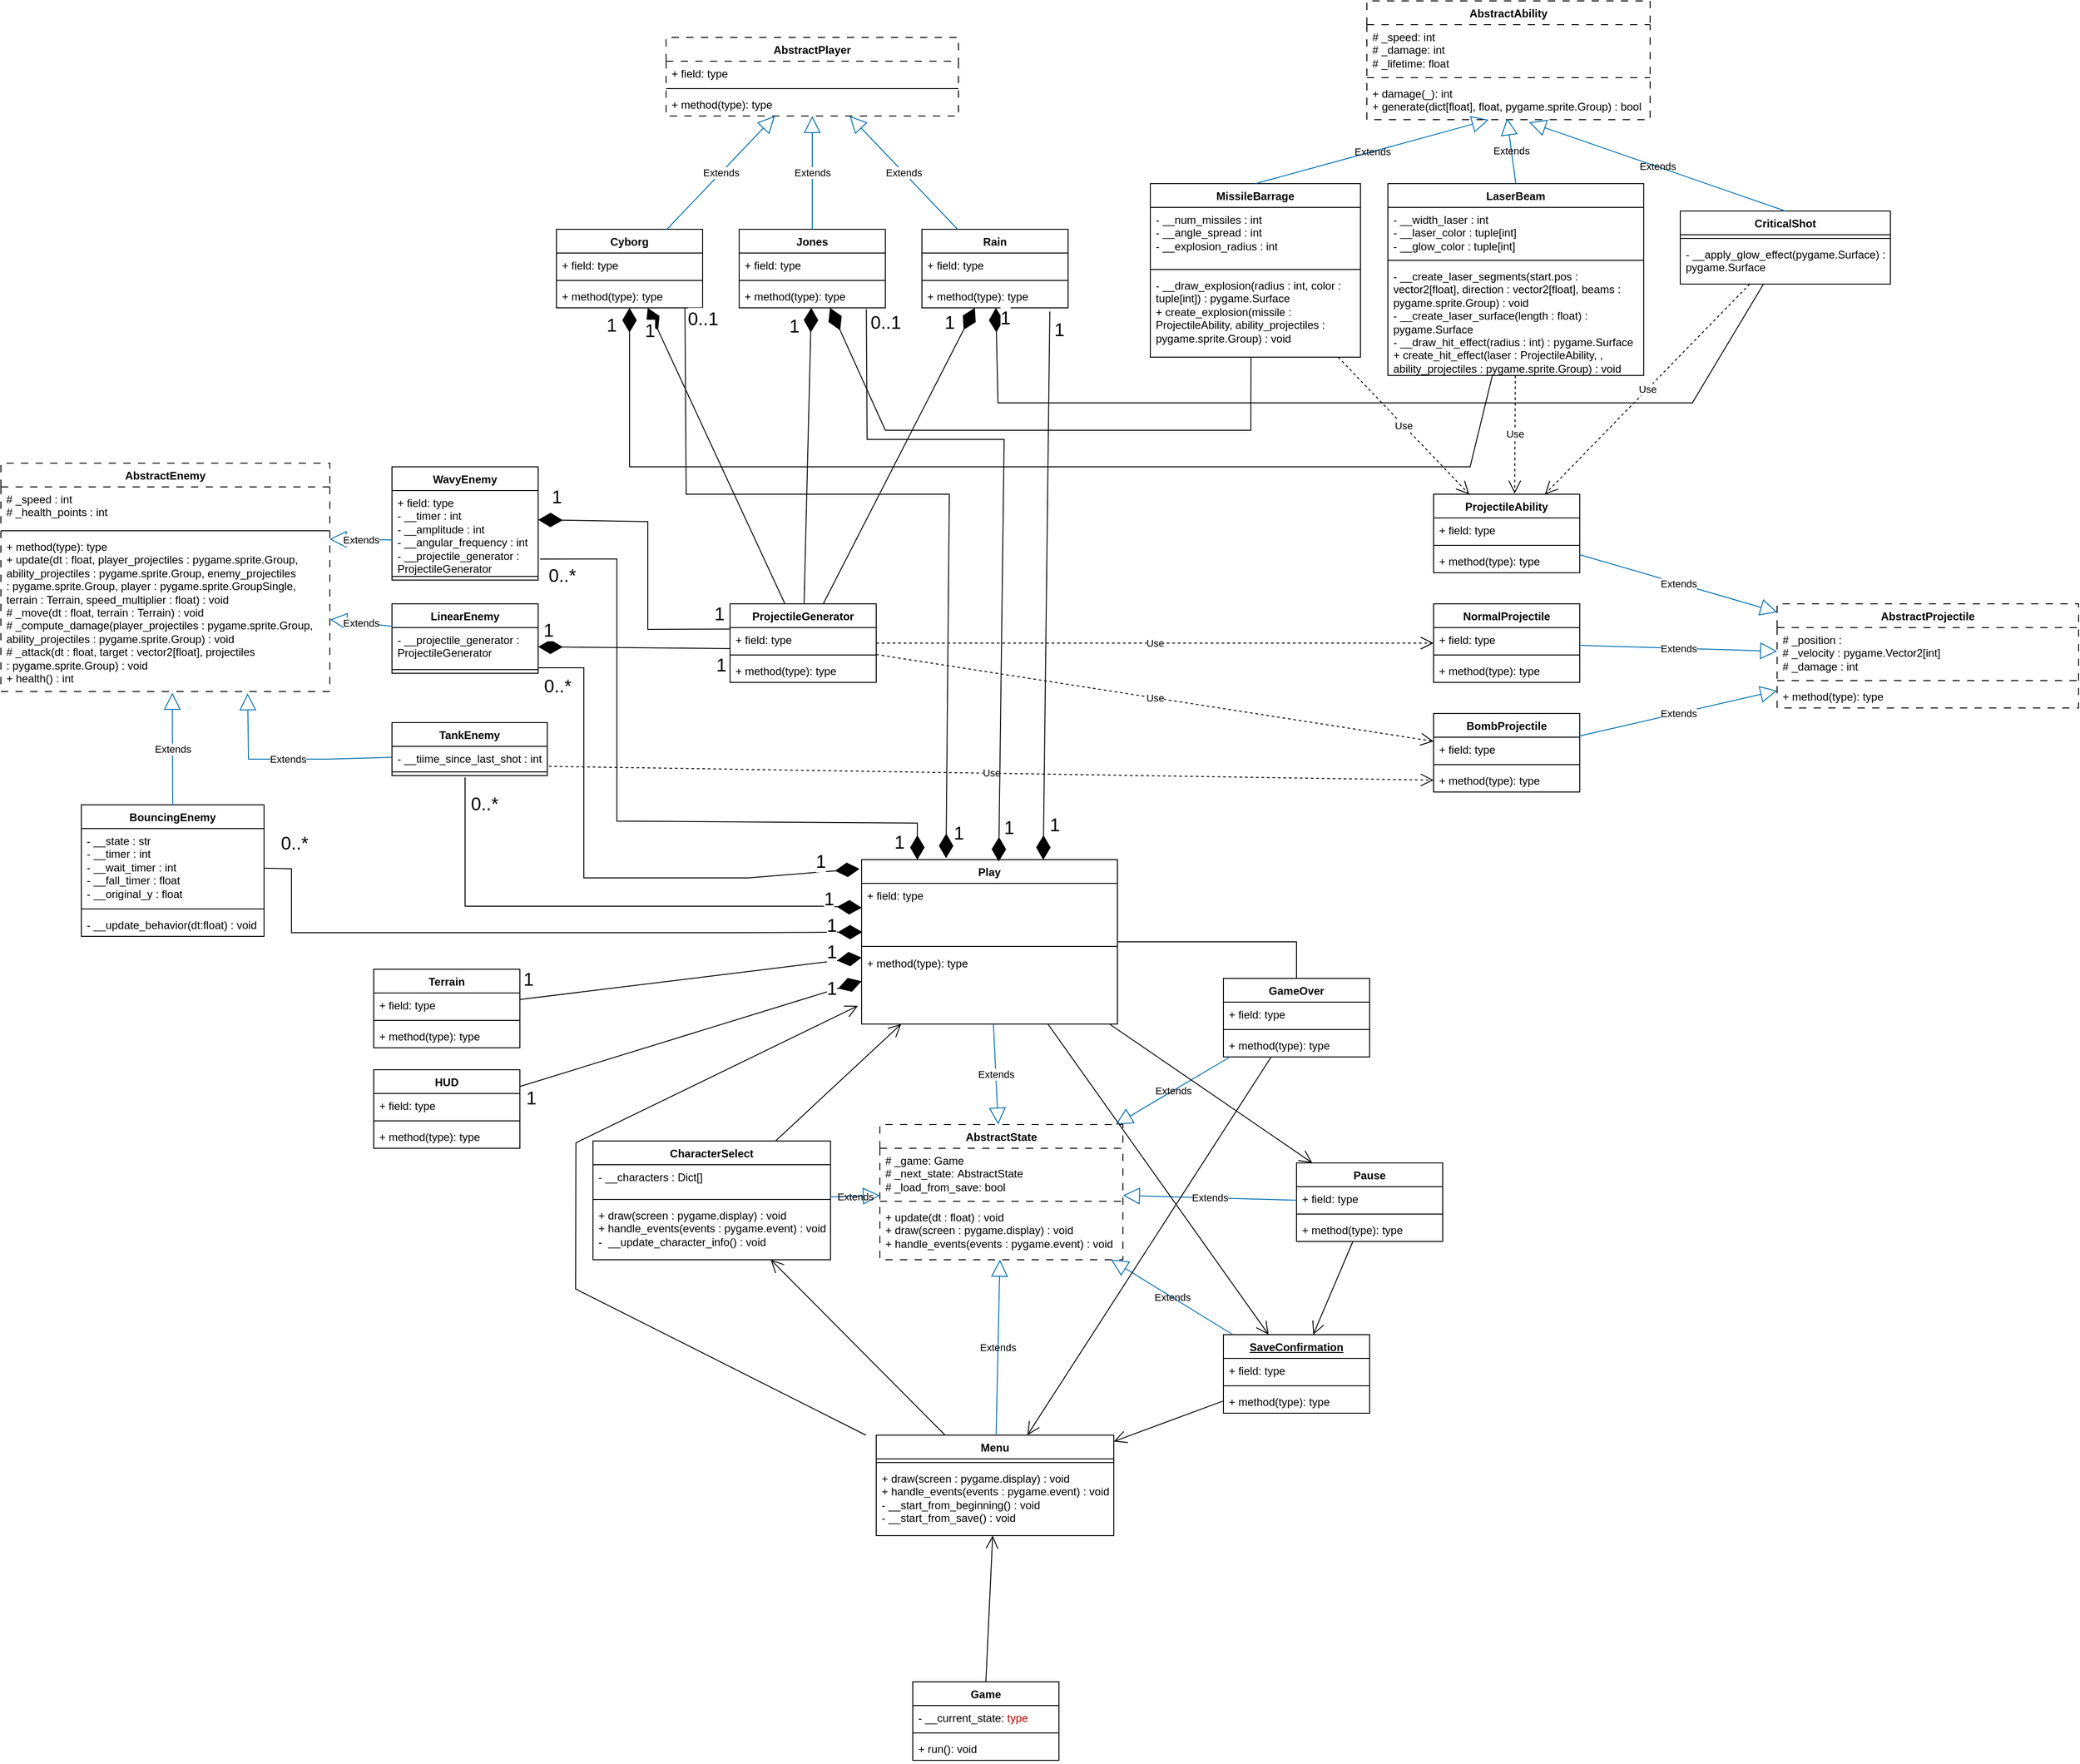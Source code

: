 <mxfile version="26.2.13">
  <diagram id="C5RBs43oDa-KdzZeNtuy" name="Page-1">
    <mxGraphModel dx="1516" dy="360" grid="1" gridSize="10" guides="1" tooltips="1" connect="1" arrows="1" fold="1" page="1" pageScale="1" pageWidth="827" pageHeight="1169" background="none" math="0" shadow="0">
      <root>
        <mxCell id="WIyWlLk6GJQsqaUBKTNV-0" />
        <mxCell id="WIyWlLk6GJQsqaUBKTNV-1" parent="WIyWlLk6GJQsqaUBKTNV-0" />
        <mxCell id="h-SIncH39Dyfa8a2vWrz-67" value="" style="endArrow=diamondThin;endFill=1;endSize=24;html=1;rounded=0;entryX=1;entryY=0.5;entryDx=0;entryDy=0;exitX=0;exitY=0.885;exitDx=0;exitDy=0;exitPerimeter=0;" parent="WIyWlLk6GJQsqaUBKTNV-1" source="0EwmHbK1_g-h2IZMiYUe-104" target="0EwmHbK1_g-h2IZMiYUe-136" edge="1">
          <mxGeometry width="160" relative="1" as="geometry">
            <mxPoint x="-50" y="912.57" as="sourcePoint" />
            <mxPoint x="110" y="912.57" as="targetPoint" />
          </mxGeometry>
        </mxCell>
        <mxCell id="h-SIncH39Dyfa8a2vWrz-68" value="&lt;font style=&quot;font-size: 20px;&quot;&gt;1&lt;/font&gt;" style="edgeLabel;html=1;align=center;verticalAlign=middle;resizable=0;points=[];" parent="h-SIncH39Dyfa8a2vWrz-67" connectable="0" vertex="1">
          <mxGeometry x="-0.829" relative="1" as="geometry">
            <mxPoint x="8" y="17" as="offset" />
          </mxGeometry>
        </mxCell>
        <mxCell id="h-SIncH39Dyfa8a2vWrz-69" value="&lt;font style=&quot;font-size: 20px;&quot;&gt;1&lt;/font&gt;" style="edgeLabel;html=1;align=center;verticalAlign=middle;resizable=0;points=[];" parent="h-SIncH39Dyfa8a2vWrz-67" connectable="0" vertex="1">
          <mxGeometry x="0.902" relative="1" as="geometry">
            <mxPoint y="-19" as="offset" />
          </mxGeometry>
        </mxCell>
        <mxCell id="0EwmHbK1_g-h2IZMiYUe-9" value="Game" style="swimlane;fontStyle=1;align=center;verticalAlign=top;childLayout=stackLayout;horizontal=1;startSize=26;horizontalStack=0;resizeParent=1;resizeParentMax=0;resizeLast=0;collapsible=1;marginBottom=0;whiteSpace=wrap;html=1;labelBackgroundColor=none;" parent="WIyWlLk6GJQsqaUBKTNV-1" vertex="1">
          <mxGeometry x="330" y="2050" width="160" height="86" as="geometry" />
        </mxCell>
        <mxCell id="0EwmHbK1_g-h2IZMiYUe-10" value="-&amp;nbsp;__current_state: &lt;font style=&quot;color: light-dark(rgb(186, 0, 0), rgb(255, 51, 51));&quot;&gt;type&lt;/font&gt;" style="text;strokeColor=none;fillColor=none;align=left;verticalAlign=top;spacingLeft=4;spacingRight=4;overflow=hidden;rotatable=0;points=[[0,0.5],[1,0.5]];portConstraint=eastwest;whiteSpace=wrap;html=1;labelBackgroundColor=none;" parent="0EwmHbK1_g-h2IZMiYUe-9" vertex="1">
          <mxGeometry y="26" width="160" height="26" as="geometry" />
        </mxCell>
        <mxCell id="0EwmHbK1_g-h2IZMiYUe-11" value="" style="line;strokeWidth=1;fillColor=none;align=left;verticalAlign=middle;spacingTop=-1;spacingLeft=3;spacingRight=3;rotatable=0;labelPosition=right;points=[];portConstraint=eastwest;labelBackgroundColor=none;" parent="0EwmHbK1_g-h2IZMiYUe-9" vertex="1">
          <mxGeometry y="52" width="160" height="8" as="geometry" />
        </mxCell>
        <mxCell id="0EwmHbK1_g-h2IZMiYUe-12" value="+ run(): void" style="text;strokeColor=none;fillColor=none;align=left;verticalAlign=top;spacingLeft=4;spacingRight=4;overflow=hidden;rotatable=0;points=[[0,0.5],[1,0.5]];portConstraint=eastwest;whiteSpace=wrap;html=1;labelBackgroundColor=none;" parent="0EwmHbK1_g-h2IZMiYUe-9" vertex="1">
          <mxGeometry y="60" width="160" height="26" as="geometry" />
        </mxCell>
        <mxCell id="0EwmHbK1_g-h2IZMiYUe-25" value="AbstractState" style="swimlane;fontStyle=1;align=center;verticalAlign=top;childLayout=stackLayout;horizontal=1;startSize=26;horizontalStack=0;resizeParent=1;resizeParentMax=0;resizeLast=0;collapsible=1;marginBottom=0;whiteSpace=wrap;html=1;labelBackgroundColor=none;dashed=1;dashPattern=8 8;" parent="WIyWlLk6GJQsqaUBKTNV-1" vertex="1">
          <mxGeometry x="294" y="1440" width="266" height="148" as="geometry" />
        </mxCell>
        <mxCell id="0EwmHbK1_g-h2IZMiYUe-26" value="# _game: Game&lt;div&gt;# _next_state:&amp;nbsp;&lt;font style=&quot;color: light-dark(rgb(0, 0, 0), rgb(255, 51, 51));&quot;&gt;AbstractState&lt;/font&gt;&lt;/div&gt;&lt;div&gt;# _load_from_save:&amp;nbsp;bool&lt;/div&gt;" style="text;strokeColor=none;fillColor=none;align=left;verticalAlign=top;spacingLeft=4;spacingRight=4;overflow=hidden;rotatable=0;points=[[0,0.5],[1,0.5]];portConstraint=eastwest;whiteSpace=wrap;html=1;labelBackgroundColor=none;" parent="0EwmHbK1_g-h2IZMiYUe-25" vertex="1">
          <mxGeometry y="26" width="266" height="54" as="geometry" />
        </mxCell>
        <mxCell id="0EwmHbK1_g-h2IZMiYUe-27" value="" style="line;strokeWidth=1;fillColor=none;align=left;verticalAlign=middle;spacingTop=-1;spacingLeft=3;spacingRight=3;rotatable=0;labelPosition=right;points=[];portConstraint=eastwest;labelBackgroundColor=none;dashed=1;dashPattern=8 8;" parent="0EwmHbK1_g-h2IZMiYUe-25" vertex="1">
          <mxGeometry y="80" width="266" height="8" as="geometry" />
        </mxCell>
        <mxCell id="0EwmHbK1_g-h2IZMiYUe-28" value="&lt;div&gt;+ update(dt : float) : void&lt;/div&gt;&lt;div&gt;+ draw(screen : pygame.display) : void&amp;nbsp;&lt;/div&gt;&lt;div&gt;+ handle_events(events :&amp;nbsp;pygame.event&lt;span style=&quot;background-color: transparent; color: light-dark(rgb(0, 0, 0), rgb(255, 255, 255));&quot;&gt;) : void&lt;/span&gt;&lt;/div&gt;" style="text;strokeColor=none;fillColor=none;align=left;verticalAlign=top;spacingLeft=4;spacingRight=4;overflow=hidden;rotatable=0;points=[[0,0.5],[1,0.5]];portConstraint=eastwest;whiteSpace=wrap;html=1;labelBackgroundColor=none;" parent="0EwmHbK1_g-h2IZMiYUe-25" vertex="1">
          <mxGeometry y="88" width="266" height="60" as="geometry" />
        </mxCell>
        <mxCell id="0EwmHbK1_g-h2IZMiYUe-38" value="Menu" style="swimlane;fontStyle=1;align=center;verticalAlign=top;childLayout=stackLayout;horizontal=1;startSize=26;horizontalStack=0;resizeParent=1;resizeParentMax=0;resizeLast=0;collapsible=1;marginBottom=0;whiteSpace=wrap;html=1;labelBackgroundColor=none;" parent="WIyWlLk6GJQsqaUBKTNV-1" vertex="1">
          <mxGeometry x="290" y="1780" width="260" height="110" as="geometry" />
        </mxCell>
        <mxCell id="0EwmHbK1_g-h2IZMiYUe-40" value="" style="line;strokeWidth=1;fillColor=none;align=left;verticalAlign=middle;spacingTop=-1;spacingLeft=3;spacingRight=3;rotatable=0;labelPosition=right;points=[];portConstraint=eastwest;labelBackgroundColor=none;" parent="0EwmHbK1_g-h2IZMiYUe-38" vertex="1">
          <mxGeometry y="26" width="260" height="8" as="geometry" />
        </mxCell>
        <mxCell id="0EwmHbK1_g-h2IZMiYUe-41" value="&lt;div&gt;+ draw(screen : pygame.display) : void&amp;nbsp;&lt;/div&gt;&lt;div&gt;+ handle_events(events :&amp;nbsp;pygame.event&lt;span style=&quot;background-color: transparent; color: light-dark(rgb(0, 0, 0), rgb(255, 255, 255));&quot;&gt;) : void&lt;/span&gt;&lt;/div&gt;&lt;div&gt;&lt;span style=&quot;background-color: transparent; color: light-dark(rgb(0, 0, 0), rgb(255, 255, 255));&quot;&gt;-&amp;nbsp;&lt;/span&gt;&lt;span style=&quot;background-color: transparent;&quot;&gt;__start_from_beginning() : void&lt;/span&gt;&lt;/div&gt;&lt;div&gt;&lt;span style=&quot;background-color: transparent;&quot;&gt;-&amp;nbsp;&lt;/span&gt;&lt;span style=&quot;background-color: transparent;&quot;&gt;__start_from_save() : void&lt;/span&gt;&lt;/div&gt;" style="text;strokeColor=none;fillColor=none;align=left;verticalAlign=top;spacingLeft=4;spacingRight=4;overflow=hidden;rotatable=0;points=[[0,0.5],[1,0.5]];portConstraint=eastwest;whiteSpace=wrap;html=1;labelBackgroundColor=none;" parent="0EwmHbK1_g-h2IZMiYUe-38" vertex="1">
          <mxGeometry y="34" width="260" height="76" as="geometry" />
        </mxCell>
        <mxCell id="0EwmHbK1_g-h2IZMiYUe-42" value="Play" style="swimlane;fontStyle=1;align=center;verticalAlign=top;childLayout=stackLayout;horizontal=1;startSize=26;horizontalStack=0;resizeParent=1;resizeParentMax=0;resizeLast=0;collapsible=1;marginBottom=0;whiteSpace=wrap;html=1;labelBackgroundColor=none;" parent="WIyWlLk6GJQsqaUBKTNV-1" vertex="1">
          <mxGeometry x="274" y="1150" width="280" height="180" as="geometry" />
        </mxCell>
        <mxCell id="0EwmHbK1_g-h2IZMiYUe-43" value="+ field: type" style="text;strokeColor=none;fillColor=none;align=left;verticalAlign=top;spacingLeft=4;spacingRight=4;overflow=hidden;rotatable=0;points=[[0,0.5],[1,0.5]];portConstraint=eastwest;whiteSpace=wrap;html=1;labelBackgroundColor=none;" parent="0EwmHbK1_g-h2IZMiYUe-42" vertex="1">
          <mxGeometry y="26" width="280" height="64" as="geometry" />
        </mxCell>
        <mxCell id="0EwmHbK1_g-h2IZMiYUe-44" value="" style="line;strokeWidth=1;fillColor=none;align=left;verticalAlign=middle;spacingTop=-1;spacingLeft=3;spacingRight=3;rotatable=0;labelPosition=right;points=[];portConstraint=eastwest;labelBackgroundColor=none;" parent="0EwmHbK1_g-h2IZMiYUe-42" vertex="1">
          <mxGeometry y="90" width="280" height="10" as="geometry" />
        </mxCell>
        <mxCell id="0EwmHbK1_g-h2IZMiYUe-45" value="+ method(type): type" style="text;strokeColor=none;fillColor=none;align=left;verticalAlign=top;spacingLeft=4;spacingRight=4;overflow=hidden;rotatable=0;points=[[0,0.5],[1,0.5]];portConstraint=eastwest;whiteSpace=wrap;html=1;labelBackgroundColor=none;" parent="0EwmHbK1_g-h2IZMiYUe-42" vertex="1">
          <mxGeometry y="100" width="280" height="80" as="geometry" />
        </mxCell>
        <mxCell id="0EwmHbK1_g-h2IZMiYUe-46" value="Pause" style="swimlane;fontStyle=1;align=center;verticalAlign=top;childLayout=stackLayout;horizontal=1;startSize=26;horizontalStack=0;resizeParent=1;resizeParentMax=0;resizeLast=0;collapsible=1;marginBottom=0;whiteSpace=wrap;html=1;labelBackgroundColor=none;" parent="WIyWlLk6GJQsqaUBKTNV-1" vertex="1">
          <mxGeometry x="750" y="1482" width="160" height="86" as="geometry" />
        </mxCell>
        <mxCell id="0EwmHbK1_g-h2IZMiYUe-47" value="+ field: type" style="text;strokeColor=none;fillColor=none;align=left;verticalAlign=top;spacingLeft=4;spacingRight=4;overflow=hidden;rotatable=0;points=[[0,0.5],[1,0.5]];portConstraint=eastwest;whiteSpace=wrap;html=1;labelBackgroundColor=none;" parent="0EwmHbK1_g-h2IZMiYUe-46" vertex="1">
          <mxGeometry y="26" width="160" height="26" as="geometry" />
        </mxCell>
        <mxCell id="0EwmHbK1_g-h2IZMiYUe-48" value="" style="line;strokeWidth=1;fillColor=none;align=left;verticalAlign=middle;spacingTop=-1;spacingLeft=3;spacingRight=3;rotatable=0;labelPosition=right;points=[];portConstraint=eastwest;labelBackgroundColor=none;" parent="0EwmHbK1_g-h2IZMiYUe-46" vertex="1">
          <mxGeometry y="52" width="160" height="8" as="geometry" />
        </mxCell>
        <mxCell id="0EwmHbK1_g-h2IZMiYUe-49" value="+ method(type): type" style="text;strokeColor=none;fillColor=none;align=left;verticalAlign=top;spacingLeft=4;spacingRight=4;overflow=hidden;rotatable=0;points=[[0,0.5],[1,0.5]];portConstraint=eastwest;whiteSpace=wrap;html=1;labelBackgroundColor=none;" parent="0EwmHbK1_g-h2IZMiYUe-46" vertex="1">
          <mxGeometry y="60" width="160" height="26" as="geometry" />
        </mxCell>
        <mxCell id="0EwmHbK1_g-h2IZMiYUe-50" value="CharacterSelect" style="swimlane;fontStyle=1;align=center;verticalAlign=top;childLayout=stackLayout;horizontal=1;startSize=26;horizontalStack=0;resizeParent=1;resizeParentMax=0;resizeLast=0;collapsible=1;marginBottom=0;whiteSpace=wrap;html=1;labelBackgroundColor=none;" parent="WIyWlLk6GJQsqaUBKTNV-1" vertex="1">
          <mxGeometry x="-20" y="1458" width="260" height="130" as="geometry" />
        </mxCell>
        <mxCell id="0EwmHbK1_g-h2IZMiYUe-51" value="&lt;div&gt;&lt;div&gt;&lt;div&gt;&lt;span style=&quot;background-color: transparent; color: light-dark(rgb(0, 0, 0), rgb(255, 255, 255));&quot;&gt;- __characters : &lt;/span&gt;&lt;span style=&quot;background-color: transparent;&quot;&gt;&lt;font style=&quot;color: light-dark(rgb(0, 0, 0), rgb(255, 51, 51));&quot;&gt;Dict[]&lt;/font&gt;&lt;/span&gt;&lt;/div&gt;&lt;/div&gt;&lt;/div&gt;" style="text;strokeColor=none;fillColor=none;align=left;verticalAlign=top;spacingLeft=4;spacingRight=4;overflow=hidden;rotatable=0;points=[[0,0.5],[1,0.5]];portConstraint=eastwest;whiteSpace=wrap;html=1;labelBackgroundColor=none;" parent="0EwmHbK1_g-h2IZMiYUe-50" vertex="1">
          <mxGeometry y="26" width="260" height="34" as="geometry" />
        </mxCell>
        <mxCell id="0EwmHbK1_g-h2IZMiYUe-52" value="" style="line;strokeWidth=1;fillColor=none;align=left;verticalAlign=middle;spacingTop=-1;spacingLeft=3;spacingRight=3;rotatable=0;labelPosition=right;points=[];portConstraint=eastwest;labelBackgroundColor=none;" parent="0EwmHbK1_g-h2IZMiYUe-50" vertex="1">
          <mxGeometry y="60" width="260" height="8" as="geometry" />
        </mxCell>
        <mxCell id="0EwmHbK1_g-h2IZMiYUe-53" value="&lt;div&gt;+ draw(screen : pygame.display) : void&amp;nbsp;&lt;/div&gt;&lt;div&gt;+ handle_events(events :&amp;nbsp;pygame.event&lt;span style=&quot;background-color: transparent; color: light-dark(rgb(0, 0, 0), rgb(255, 255, 255));&quot;&gt;) : void&lt;/span&gt;&lt;/div&gt;&lt;div&gt;&lt;span style=&quot;background-color: transparent; color: light-dark(rgb(0, 0, 0), rgb(255, 255, 255));&quot;&gt;-&amp;nbsp;&amp;nbsp;&lt;/span&gt;&lt;span style=&quot;background-color: transparent;&quot;&gt;__update_character_info() : void&lt;/span&gt;&lt;/div&gt;" style="text;strokeColor=none;fillColor=none;align=left;verticalAlign=top;spacingLeft=4;spacingRight=4;overflow=hidden;rotatable=0;points=[[0,0.5],[1,0.5]];portConstraint=eastwest;whiteSpace=wrap;html=1;labelBackgroundColor=none;" parent="0EwmHbK1_g-h2IZMiYUe-50" vertex="1">
          <mxGeometry y="68" width="260" height="62" as="geometry" />
        </mxCell>
        <mxCell id="0EwmHbK1_g-h2IZMiYUe-59" value="GameOver" style="swimlane;fontStyle=1;align=center;verticalAlign=top;childLayout=stackLayout;horizontal=1;startSize=26;horizontalStack=0;resizeParent=1;resizeParentMax=0;resizeLast=0;collapsible=1;marginBottom=0;whiteSpace=wrap;html=1;labelBackgroundColor=none;" parent="WIyWlLk6GJQsqaUBKTNV-1" vertex="1">
          <mxGeometry x="670" y="1280" width="160" height="86" as="geometry" />
        </mxCell>
        <mxCell id="0EwmHbK1_g-h2IZMiYUe-60" value="+ field: type" style="text;strokeColor=none;fillColor=none;align=left;verticalAlign=top;spacingLeft=4;spacingRight=4;overflow=hidden;rotatable=0;points=[[0,0.5],[1,0.5]];portConstraint=eastwest;whiteSpace=wrap;html=1;labelBackgroundColor=none;" parent="0EwmHbK1_g-h2IZMiYUe-59" vertex="1">
          <mxGeometry y="26" width="160" height="26" as="geometry" />
        </mxCell>
        <mxCell id="0EwmHbK1_g-h2IZMiYUe-61" value="" style="line;strokeWidth=1;fillColor=none;align=left;verticalAlign=middle;spacingTop=-1;spacingLeft=3;spacingRight=3;rotatable=0;labelPosition=right;points=[];portConstraint=eastwest;labelBackgroundColor=none;" parent="0EwmHbK1_g-h2IZMiYUe-59" vertex="1">
          <mxGeometry y="52" width="160" height="8" as="geometry" />
        </mxCell>
        <mxCell id="0EwmHbK1_g-h2IZMiYUe-62" value="+ method(type): type" style="text;strokeColor=none;fillColor=none;align=left;verticalAlign=top;spacingLeft=4;spacingRight=4;overflow=hidden;rotatable=0;points=[[0,0.5],[1,0.5]];portConstraint=eastwest;whiteSpace=wrap;html=1;labelBackgroundColor=none;" parent="0EwmHbK1_g-h2IZMiYUe-59" vertex="1">
          <mxGeometry y="60" width="160" height="26" as="geometry" />
        </mxCell>
        <mxCell id="0EwmHbK1_g-h2IZMiYUe-63" value="HUD" style="swimlane;fontStyle=1;align=center;verticalAlign=top;childLayout=stackLayout;horizontal=1;startSize=26;horizontalStack=0;resizeParent=1;resizeParentMax=0;resizeLast=0;collapsible=1;marginBottom=0;whiteSpace=wrap;html=1;labelBackgroundColor=none;" parent="WIyWlLk6GJQsqaUBKTNV-1" vertex="1">
          <mxGeometry x="-260" y="1380" width="160" height="86" as="geometry" />
        </mxCell>
        <mxCell id="0EwmHbK1_g-h2IZMiYUe-64" value="+ field: type" style="text;strokeColor=none;fillColor=none;align=left;verticalAlign=top;spacingLeft=4;spacingRight=4;overflow=hidden;rotatable=0;points=[[0,0.5],[1,0.5]];portConstraint=eastwest;whiteSpace=wrap;html=1;labelBackgroundColor=none;" parent="0EwmHbK1_g-h2IZMiYUe-63" vertex="1">
          <mxGeometry y="26" width="160" height="26" as="geometry" />
        </mxCell>
        <mxCell id="0EwmHbK1_g-h2IZMiYUe-65" value="" style="line;strokeWidth=1;fillColor=none;align=left;verticalAlign=middle;spacingTop=-1;spacingLeft=3;spacingRight=3;rotatable=0;labelPosition=right;points=[];portConstraint=eastwest;labelBackgroundColor=none;" parent="0EwmHbK1_g-h2IZMiYUe-63" vertex="1">
          <mxGeometry y="52" width="160" height="8" as="geometry" />
        </mxCell>
        <mxCell id="0EwmHbK1_g-h2IZMiYUe-66" value="+ method(type): type" style="text;strokeColor=none;fillColor=none;align=left;verticalAlign=top;spacingLeft=4;spacingRight=4;overflow=hidden;rotatable=0;points=[[0,0.5],[1,0.5]];portConstraint=eastwest;whiteSpace=wrap;html=1;labelBackgroundColor=none;" parent="0EwmHbK1_g-h2IZMiYUe-63" vertex="1">
          <mxGeometry y="60" width="160" height="26" as="geometry" />
        </mxCell>
        <mxCell id="0EwmHbK1_g-h2IZMiYUe-71" value="AbstractAbility" style="swimlane;fontStyle=1;align=center;verticalAlign=top;childLayout=stackLayout;horizontal=1;startSize=26;horizontalStack=0;resizeParent=1;resizeParentMax=0;resizeLast=0;collapsible=1;marginBottom=0;whiteSpace=wrap;html=1;labelBackgroundColor=none;dashed=1;dashPattern=8 8;" parent="WIyWlLk6GJQsqaUBKTNV-1" vertex="1">
          <mxGeometry x="827" y="210" width="310" height="130" as="geometry" />
        </mxCell>
        <mxCell id="0EwmHbK1_g-h2IZMiYUe-72" value="&lt;div&gt;# _speed: int&lt;/div&gt;&lt;div&gt;# _damage: int&lt;/div&gt;&lt;div&gt;# _lifetime: float&lt;/div&gt;" style="text;strokeColor=none;fillColor=none;align=left;verticalAlign=top;spacingLeft=4;spacingRight=4;overflow=hidden;rotatable=0;points=[[0,0.5],[1,0.5]];portConstraint=eastwest;whiteSpace=wrap;html=1;labelBackgroundColor=none;" parent="0EwmHbK1_g-h2IZMiYUe-71" vertex="1">
          <mxGeometry y="26" width="310" height="54" as="geometry" />
        </mxCell>
        <mxCell id="0EwmHbK1_g-h2IZMiYUe-73" value="" style="line;strokeWidth=1;fillColor=none;align=left;verticalAlign=middle;spacingTop=-1;spacingLeft=3;spacingRight=3;rotatable=0;labelPosition=right;points=[];portConstraint=eastwest;labelBackgroundColor=none;dashed=1;dashPattern=8 8;" parent="0EwmHbK1_g-h2IZMiYUe-71" vertex="1">
          <mxGeometry y="80" width="310" height="8" as="geometry" />
        </mxCell>
        <mxCell id="0EwmHbK1_g-h2IZMiYUe-74" value="+ &lt;font style=&quot;color: light-dark(rgb(0, 0, 0), rgb(255, 0, 0));&quot;&gt;damage(&lt;font style=&quot;&quot;&gt;_&lt;/font&gt;)&lt;/font&gt;: int&lt;div&gt;+ generate(dict[float], float, pygame.sprite.Group) : bool&lt;/div&gt;" style="text;strokeColor=none;fillColor=none;align=left;verticalAlign=top;spacingLeft=4;spacingRight=4;overflow=hidden;rotatable=0;points=[[0,0.5],[1,0.5]];portConstraint=eastwest;whiteSpace=wrap;html=1;labelBackgroundColor=none;" parent="0EwmHbK1_g-h2IZMiYUe-71" vertex="1">
          <mxGeometry y="88" width="310" height="42" as="geometry" />
        </mxCell>
        <mxCell id="0EwmHbK1_g-h2IZMiYUe-75" value="MissileBarrage" style="swimlane;fontStyle=1;align=center;verticalAlign=top;childLayout=stackLayout;horizontal=1;startSize=26;horizontalStack=0;resizeParent=1;resizeParentMax=0;resizeLast=0;collapsible=1;marginBottom=0;whiteSpace=wrap;html=1;labelBackgroundColor=none;" parent="WIyWlLk6GJQsqaUBKTNV-1" vertex="1">
          <mxGeometry x="590" y="410" width="230" height="190" as="geometry" />
        </mxCell>
        <mxCell id="0EwmHbK1_g-h2IZMiYUe-76" value="&lt;div&gt;- __num_missiles : int&lt;/div&gt;&lt;div&gt;- __angle_spread : int&lt;/div&gt;&lt;div&gt;- __explosion_radius : int&lt;/div&gt;" style="text;strokeColor=none;fillColor=none;align=left;verticalAlign=top;spacingLeft=4;spacingRight=4;overflow=hidden;rotatable=0;points=[[0,0.5],[1,0.5]];portConstraint=eastwest;whiteSpace=wrap;html=1;labelBackgroundColor=none;" parent="0EwmHbK1_g-h2IZMiYUe-75" vertex="1">
          <mxGeometry y="26" width="230" height="64" as="geometry" />
        </mxCell>
        <mxCell id="0EwmHbK1_g-h2IZMiYUe-77" value="" style="line;strokeWidth=1;fillColor=none;align=left;verticalAlign=middle;spacingTop=-1;spacingLeft=3;spacingRight=3;rotatable=0;labelPosition=right;points=[];portConstraint=eastwest;labelBackgroundColor=none;" parent="0EwmHbK1_g-h2IZMiYUe-75" vertex="1">
          <mxGeometry y="90" width="230" height="8" as="geometry" />
        </mxCell>
        <mxCell id="0EwmHbK1_g-h2IZMiYUe-78" value="&lt;div&gt;- __draw_explosion(radius : int, color : tuple[int]) : pygame.Surface&lt;/div&gt;&lt;div&gt;+ create_explosion(missile : &lt;font style=&quot;color: light-dark(rgb(0, 0, 0), rgb(255, 0, 0));&quot;&gt;ProjectileAbility&lt;/font&gt;, ability_projectiles : pygame.sprite.Group) : void&lt;/div&gt;" style="text;strokeColor=none;fillColor=none;align=left;verticalAlign=top;spacingLeft=4;spacingRight=4;overflow=hidden;rotatable=0;points=[[0,0.5],[1,0.5]];portConstraint=eastwest;whiteSpace=wrap;html=1;labelBackgroundColor=none;" parent="0EwmHbK1_g-h2IZMiYUe-75" vertex="1">
          <mxGeometry y="98" width="230" height="92" as="geometry" />
        </mxCell>
        <mxCell id="0EwmHbK1_g-h2IZMiYUe-79" value="LaserBeam" style="swimlane;fontStyle=1;align=center;verticalAlign=top;childLayout=stackLayout;horizontal=1;startSize=26;horizontalStack=0;resizeParent=1;resizeParentMax=0;resizeLast=0;collapsible=1;marginBottom=0;whiteSpace=wrap;html=1;labelBackgroundColor=none;" parent="WIyWlLk6GJQsqaUBKTNV-1" vertex="1">
          <mxGeometry x="850" y="410" width="280" height="210" as="geometry" />
        </mxCell>
        <mxCell id="0EwmHbK1_g-h2IZMiYUe-80" value="&lt;div&gt;- __width_laser : int&lt;/div&gt;&lt;div&gt;- __laser_color : tuple[int]&lt;/div&gt;&lt;div&gt;- __glow_color : tuple[int]&lt;/div&gt;" style="text;strokeColor=none;fillColor=none;align=left;verticalAlign=top;spacingLeft=4;spacingRight=4;overflow=hidden;rotatable=0;points=[[0,0.5],[1,0.5]];portConstraint=eastwest;whiteSpace=wrap;html=1;labelBackgroundColor=none;" parent="0EwmHbK1_g-h2IZMiYUe-79" vertex="1">
          <mxGeometry y="26" width="280" height="54" as="geometry" />
        </mxCell>
        <mxCell id="0EwmHbK1_g-h2IZMiYUe-81" value="" style="line;strokeWidth=1;fillColor=none;align=left;verticalAlign=middle;spacingTop=-1;spacingLeft=3;spacingRight=3;rotatable=0;labelPosition=right;points=[];portConstraint=eastwest;labelBackgroundColor=none;" parent="0EwmHbK1_g-h2IZMiYUe-79" vertex="1">
          <mxGeometry y="80" width="280" height="8" as="geometry" />
        </mxCell>
        <mxCell id="0EwmHbK1_g-h2IZMiYUe-82" value="&lt;div&gt;- __create_laser_segments(start.pos : vector2[float], direction : vector2[float], beams : pygame.sprite.Group) : void&lt;/div&gt;&lt;div&gt;- __create_laser_surface(length : float) : pygame.Surface&lt;/div&gt;&lt;div&gt;- __draw_hit_effect(radius : int) : pygame.Surface&lt;/div&gt;&lt;div&gt;+ create_hit_effect(laser :&amp;nbsp;&lt;font style=&quot;color: light-dark(rgb(0, 0, 0), rgb(255, 0, 0));&quot;&gt;ProjectileAbility&lt;/font&gt;, , ability_projectiles : pygame.sprite.Group) : void&lt;/div&gt;" style="text;strokeColor=none;fillColor=none;align=left;verticalAlign=top;spacingLeft=4;spacingRight=4;overflow=hidden;rotatable=0;points=[[0,0.5],[1,0.5]];portConstraint=eastwest;whiteSpace=wrap;html=1;labelBackgroundColor=none;" parent="0EwmHbK1_g-h2IZMiYUe-79" vertex="1">
          <mxGeometry y="88" width="280" height="122" as="geometry" />
        </mxCell>
        <mxCell id="0EwmHbK1_g-h2IZMiYUe-83" value="CriticalShot" style="swimlane;fontStyle=1;align=center;verticalAlign=top;childLayout=stackLayout;horizontal=1;startSize=26;horizontalStack=0;resizeParent=1;resizeParentMax=0;resizeLast=0;collapsible=1;marginBottom=0;whiteSpace=wrap;html=1;labelBackgroundColor=none;" parent="WIyWlLk6GJQsqaUBKTNV-1" vertex="1">
          <mxGeometry x="1170" y="440" width="230" height="80" as="geometry" />
        </mxCell>
        <mxCell id="0EwmHbK1_g-h2IZMiYUe-85" value="" style="line;strokeWidth=1;fillColor=none;align=left;verticalAlign=middle;spacingTop=-1;spacingLeft=3;spacingRight=3;rotatable=0;labelPosition=right;points=[];portConstraint=eastwest;labelBackgroundColor=none;" parent="0EwmHbK1_g-h2IZMiYUe-83" vertex="1">
          <mxGeometry y="26" width="230" height="8" as="geometry" />
        </mxCell>
        <mxCell id="0EwmHbK1_g-h2IZMiYUe-86" value="&lt;div&gt;- __apply_glow_effect(pygame.Surface) : pygame.Surface&lt;/div&gt;" style="text;strokeColor=none;fillColor=none;align=left;verticalAlign=top;spacingLeft=4;spacingRight=4;overflow=hidden;rotatable=0;points=[[0,0.5],[1,0.5]];portConstraint=eastwest;whiteSpace=wrap;html=1;labelBackgroundColor=none;" parent="0EwmHbK1_g-h2IZMiYUe-83" vertex="1">
          <mxGeometry y="34" width="230" height="46" as="geometry" />
        </mxCell>
        <mxCell id="0EwmHbK1_g-h2IZMiYUe-87" value="AbstractProjectile" style="swimlane;fontStyle=1;align=center;verticalAlign=top;childLayout=stackLayout;horizontal=1;startSize=26;horizontalStack=0;resizeParent=1;resizeParentMax=0;resizeLast=0;collapsible=1;marginBottom=0;whiteSpace=wrap;html=1;labelBackgroundColor=none;dashed=1;dashPattern=8 8;" parent="WIyWlLk6GJQsqaUBKTNV-1" vertex="1">
          <mxGeometry x="1276" y="870" width="330" height="114" as="geometry" />
        </mxCell>
        <mxCell id="0EwmHbK1_g-h2IZMiYUe-88" value="# _position :&amp;nbsp;&lt;div&gt;# _velocity : pygame.Vector2[int]&lt;/div&gt;&lt;div&gt;# _damage : int&lt;/div&gt;" style="text;strokeColor=none;fillColor=none;align=left;verticalAlign=top;spacingLeft=4;spacingRight=4;overflow=hidden;rotatable=0;points=[[0,0.5],[1,0.5]];portConstraint=eastwest;whiteSpace=wrap;html=1;labelBackgroundColor=none;" parent="0EwmHbK1_g-h2IZMiYUe-87" vertex="1">
          <mxGeometry y="26" width="330" height="54" as="geometry" />
        </mxCell>
        <mxCell id="0EwmHbK1_g-h2IZMiYUe-89" value="" style="line;strokeWidth=1;fillColor=none;align=left;verticalAlign=middle;spacingTop=-1;spacingLeft=3;spacingRight=3;rotatable=0;labelPosition=right;points=[];portConstraint=eastwest;labelBackgroundColor=none;dashed=1;dashPattern=8 8;" parent="0EwmHbK1_g-h2IZMiYUe-87" vertex="1">
          <mxGeometry y="80" width="330" height="8" as="geometry" />
        </mxCell>
        <mxCell id="0EwmHbK1_g-h2IZMiYUe-90" value="+ method(type): type" style="text;strokeColor=none;fillColor=none;align=left;verticalAlign=top;spacingLeft=4;spacingRight=4;overflow=hidden;rotatable=0;points=[[0,0.5],[1,0.5]];portConstraint=eastwest;whiteSpace=wrap;html=1;labelBackgroundColor=none;" parent="0EwmHbK1_g-h2IZMiYUe-87" vertex="1">
          <mxGeometry y="88" width="330" height="26" as="geometry" />
        </mxCell>
        <mxCell id="0EwmHbK1_g-h2IZMiYUe-91" value="BombProjectile" style="swimlane;fontStyle=1;align=center;verticalAlign=top;childLayout=stackLayout;horizontal=1;startSize=26;horizontalStack=0;resizeParent=1;resizeParentMax=0;resizeLast=0;collapsible=1;marginBottom=0;whiteSpace=wrap;html=1;labelBackgroundColor=none;" parent="WIyWlLk6GJQsqaUBKTNV-1" vertex="1">
          <mxGeometry x="900" y="990" width="160" height="86" as="geometry" />
        </mxCell>
        <mxCell id="0EwmHbK1_g-h2IZMiYUe-92" value="+ field: type" style="text;strokeColor=none;fillColor=none;align=left;verticalAlign=top;spacingLeft=4;spacingRight=4;overflow=hidden;rotatable=0;points=[[0,0.5],[1,0.5]];portConstraint=eastwest;whiteSpace=wrap;html=1;labelBackgroundColor=none;" parent="0EwmHbK1_g-h2IZMiYUe-91" vertex="1">
          <mxGeometry y="26" width="160" height="26" as="geometry" />
        </mxCell>
        <mxCell id="0EwmHbK1_g-h2IZMiYUe-93" value="" style="line;strokeWidth=1;fillColor=none;align=left;verticalAlign=middle;spacingTop=-1;spacingLeft=3;spacingRight=3;rotatable=0;labelPosition=right;points=[];portConstraint=eastwest;labelBackgroundColor=none;" parent="0EwmHbK1_g-h2IZMiYUe-91" vertex="1">
          <mxGeometry y="52" width="160" height="8" as="geometry" />
        </mxCell>
        <mxCell id="0EwmHbK1_g-h2IZMiYUe-94" value="+ method(type): type" style="text;strokeColor=none;fillColor=none;align=left;verticalAlign=top;spacingLeft=4;spacingRight=4;overflow=hidden;rotatable=0;points=[[0,0.5],[1,0.5]];portConstraint=eastwest;whiteSpace=wrap;html=1;labelBackgroundColor=none;" parent="0EwmHbK1_g-h2IZMiYUe-91" vertex="1">
          <mxGeometry y="60" width="160" height="26" as="geometry" />
        </mxCell>
        <mxCell id="0EwmHbK1_g-h2IZMiYUe-95" value="NormalProjectile" style="swimlane;fontStyle=1;align=center;verticalAlign=top;childLayout=stackLayout;horizontal=1;startSize=26;horizontalStack=0;resizeParent=1;resizeParentMax=0;resizeLast=0;collapsible=1;marginBottom=0;whiteSpace=wrap;html=1;labelBackgroundColor=none;" parent="WIyWlLk6GJQsqaUBKTNV-1" vertex="1">
          <mxGeometry x="900" y="870" width="160" height="86" as="geometry" />
        </mxCell>
        <mxCell id="0EwmHbK1_g-h2IZMiYUe-96" value="+ field: type" style="text;strokeColor=none;fillColor=none;align=left;verticalAlign=top;spacingLeft=4;spacingRight=4;overflow=hidden;rotatable=0;points=[[0,0.5],[1,0.5]];portConstraint=eastwest;whiteSpace=wrap;html=1;labelBackgroundColor=none;" parent="0EwmHbK1_g-h2IZMiYUe-95" vertex="1">
          <mxGeometry y="26" width="160" height="26" as="geometry" />
        </mxCell>
        <mxCell id="0EwmHbK1_g-h2IZMiYUe-97" value="" style="line;strokeWidth=1;fillColor=none;align=left;verticalAlign=middle;spacingTop=-1;spacingLeft=3;spacingRight=3;rotatable=0;labelPosition=right;points=[];portConstraint=eastwest;labelBackgroundColor=none;" parent="0EwmHbK1_g-h2IZMiYUe-95" vertex="1">
          <mxGeometry y="52" width="160" height="8" as="geometry" />
        </mxCell>
        <mxCell id="0EwmHbK1_g-h2IZMiYUe-98" value="+ method(type): type" style="text;strokeColor=none;fillColor=none;align=left;verticalAlign=top;spacingLeft=4;spacingRight=4;overflow=hidden;rotatable=0;points=[[0,0.5],[1,0.5]];portConstraint=eastwest;whiteSpace=wrap;html=1;labelBackgroundColor=none;" parent="0EwmHbK1_g-h2IZMiYUe-95" vertex="1">
          <mxGeometry y="60" width="160" height="26" as="geometry" />
        </mxCell>
        <mxCell id="0EwmHbK1_g-h2IZMiYUe-99" value="ProjectileAbility" style="swimlane;fontStyle=1;align=center;verticalAlign=top;childLayout=stackLayout;horizontal=1;startSize=26;horizontalStack=0;resizeParent=1;resizeParentMax=0;resizeLast=0;collapsible=1;marginBottom=0;whiteSpace=wrap;html=1;labelBackgroundColor=none;" parent="WIyWlLk6GJQsqaUBKTNV-1" vertex="1">
          <mxGeometry x="900" y="750" width="160" height="86" as="geometry" />
        </mxCell>
        <mxCell id="0EwmHbK1_g-h2IZMiYUe-100" value="+ field: type" style="text;strokeColor=none;fillColor=none;align=left;verticalAlign=top;spacingLeft=4;spacingRight=4;overflow=hidden;rotatable=0;points=[[0,0.5],[1,0.5]];portConstraint=eastwest;whiteSpace=wrap;html=1;labelBackgroundColor=none;" parent="0EwmHbK1_g-h2IZMiYUe-99" vertex="1">
          <mxGeometry y="26" width="160" height="26" as="geometry" />
        </mxCell>
        <mxCell id="0EwmHbK1_g-h2IZMiYUe-101" value="" style="line;strokeWidth=1;fillColor=none;align=left;verticalAlign=middle;spacingTop=-1;spacingLeft=3;spacingRight=3;rotatable=0;labelPosition=right;points=[];portConstraint=eastwest;labelBackgroundColor=none;" parent="0EwmHbK1_g-h2IZMiYUe-99" vertex="1">
          <mxGeometry y="52" width="160" height="8" as="geometry" />
        </mxCell>
        <mxCell id="0EwmHbK1_g-h2IZMiYUe-102" value="+ method(type): type" style="text;strokeColor=none;fillColor=none;align=left;verticalAlign=top;spacingLeft=4;spacingRight=4;overflow=hidden;rotatable=0;points=[[0,0.5],[1,0.5]];portConstraint=eastwest;whiteSpace=wrap;html=1;labelBackgroundColor=none;" parent="0EwmHbK1_g-h2IZMiYUe-99" vertex="1">
          <mxGeometry y="60" width="160" height="26" as="geometry" />
        </mxCell>
        <mxCell id="0EwmHbK1_g-h2IZMiYUe-103" value="ProjectileGenerator" style="swimlane;fontStyle=1;align=center;verticalAlign=top;childLayout=stackLayout;horizontal=1;startSize=26;horizontalStack=0;resizeParent=1;resizeParentMax=0;resizeLast=0;collapsible=1;marginBottom=0;whiteSpace=wrap;html=1;labelBackgroundColor=none;" parent="WIyWlLk6GJQsqaUBKTNV-1" vertex="1">
          <mxGeometry x="130" y="870" width="160" height="86" as="geometry" />
        </mxCell>
        <mxCell id="0EwmHbK1_g-h2IZMiYUe-104" value="+ field: type" style="text;strokeColor=none;fillColor=none;align=left;verticalAlign=top;spacingLeft=4;spacingRight=4;overflow=hidden;rotatable=0;points=[[0,0.5],[1,0.5]];portConstraint=eastwest;whiteSpace=wrap;html=1;labelBackgroundColor=none;" parent="0EwmHbK1_g-h2IZMiYUe-103" vertex="1">
          <mxGeometry y="26" width="160" height="26" as="geometry" />
        </mxCell>
        <mxCell id="0EwmHbK1_g-h2IZMiYUe-105" value="" style="line;strokeWidth=1;fillColor=none;align=left;verticalAlign=middle;spacingTop=-1;spacingLeft=3;spacingRight=3;rotatable=0;labelPosition=right;points=[];portConstraint=eastwest;labelBackgroundColor=none;" parent="0EwmHbK1_g-h2IZMiYUe-103" vertex="1">
          <mxGeometry y="52" width="160" height="8" as="geometry" />
        </mxCell>
        <mxCell id="0EwmHbK1_g-h2IZMiYUe-106" value="+ method(type): type" style="text;strokeColor=none;fillColor=none;align=left;verticalAlign=top;spacingLeft=4;spacingRight=4;overflow=hidden;rotatable=0;points=[[0,0.5],[1,0.5]];portConstraint=eastwest;whiteSpace=wrap;html=1;labelBackgroundColor=none;" parent="0EwmHbK1_g-h2IZMiYUe-103" vertex="1">
          <mxGeometry y="60" width="160" height="26" as="geometry" />
        </mxCell>
        <mxCell id="0EwmHbK1_g-h2IZMiYUe-107" value="AbstractPlayer" style="swimlane;fontStyle=1;align=center;verticalAlign=top;childLayout=stackLayout;horizontal=1;startSize=26;horizontalStack=0;resizeParent=1;resizeParentMax=0;resizeLast=0;collapsible=1;marginBottom=0;whiteSpace=wrap;html=1;labelBackgroundColor=none;dashed=1;dashPattern=8 8;" parent="WIyWlLk6GJQsqaUBKTNV-1" vertex="1">
          <mxGeometry x="60" y="250" width="320" height="86" as="geometry" />
        </mxCell>
        <mxCell id="0EwmHbK1_g-h2IZMiYUe-108" value="+ field: type" style="text;strokeColor=none;fillColor=none;align=left;verticalAlign=top;spacingLeft=4;spacingRight=4;overflow=hidden;rotatable=0;points=[[0,0.5],[1,0.5]];portConstraint=eastwest;whiteSpace=wrap;html=1;labelBackgroundColor=none;" parent="0EwmHbK1_g-h2IZMiYUe-107" vertex="1">
          <mxGeometry y="26" width="320" height="26" as="geometry" />
        </mxCell>
        <mxCell id="0EwmHbK1_g-h2IZMiYUe-109" value="" style="line;strokeWidth=1;fillColor=none;align=left;verticalAlign=middle;spacingTop=-1;spacingLeft=3;spacingRight=3;rotatable=0;labelPosition=right;points=[];portConstraint=eastwest;labelBackgroundColor=none;" parent="0EwmHbK1_g-h2IZMiYUe-107" vertex="1">
          <mxGeometry y="52" width="320" height="8" as="geometry" />
        </mxCell>
        <mxCell id="0EwmHbK1_g-h2IZMiYUe-110" value="+ method(type): type" style="text;strokeColor=none;fillColor=none;align=left;verticalAlign=top;spacingLeft=4;spacingRight=4;overflow=hidden;rotatable=0;points=[[0,0.5],[1,0.5]];portConstraint=eastwest;whiteSpace=wrap;html=1;labelBackgroundColor=none;dashed=1;dashPattern=12 12;" parent="0EwmHbK1_g-h2IZMiYUe-107" vertex="1">
          <mxGeometry y="60" width="320" height="26" as="geometry" />
        </mxCell>
        <mxCell id="0EwmHbK1_g-h2IZMiYUe-111" value="Cyborg" style="swimlane;fontStyle=1;align=center;verticalAlign=top;childLayout=stackLayout;horizontal=1;startSize=26;horizontalStack=0;resizeParent=1;resizeParentMax=0;resizeLast=0;collapsible=1;marginBottom=0;whiteSpace=wrap;html=1;labelBackgroundColor=none;" parent="WIyWlLk6GJQsqaUBKTNV-1" vertex="1">
          <mxGeometry x="-60" y="460" width="160" height="86" as="geometry" />
        </mxCell>
        <mxCell id="0EwmHbK1_g-h2IZMiYUe-112" value="+ field: type" style="text;strokeColor=none;fillColor=none;align=left;verticalAlign=top;spacingLeft=4;spacingRight=4;overflow=hidden;rotatable=0;points=[[0,0.5],[1,0.5]];portConstraint=eastwest;whiteSpace=wrap;html=1;labelBackgroundColor=none;" parent="0EwmHbK1_g-h2IZMiYUe-111" vertex="1">
          <mxGeometry y="26" width="160" height="26" as="geometry" />
        </mxCell>
        <mxCell id="0EwmHbK1_g-h2IZMiYUe-113" value="" style="line;strokeWidth=1;fillColor=none;align=left;verticalAlign=middle;spacingTop=-1;spacingLeft=3;spacingRight=3;rotatable=0;labelPosition=right;points=[];portConstraint=eastwest;labelBackgroundColor=none;" parent="0EwmHbK1_g-h2IZMiYUe-111" vertex="1">
          <mxGeometry y="52" width="160" height="8" as="geometry" />
        </mxCell>
        <mxCell id="0EwmHbK1_g-h2IZMiYUe-114" value="+ method(type): type" style="text;strokeColor=none;fillColor=none;align=left;verticalAlign=top;spacingLeft=4;spacingRight=4;overflow=hidden;rotatable=0;points=[[0,0.5],[1,0.5]];portConstraint=eastwest;whiteSpace=wrap;html=1;labelBackgroundColor=none;" parent="0EwmHbK1_g-h2IZMiYUe-111" vertex="1">
          <mxGeometry y="60" width="160" height="26" as="geometry" />
        </mxCell>
        <mxCell id="0EwmHbK1_g-h2IZMiYUe-115" value="Jones" style="swimlane;fontStyle=1;align=center;verticalAlign=top;childLayout=stackLayout;horizontal=1;startSize=26;horizontalStack=0;resizeParent=1;resizeParentMax=0;resizeLast=0;collapsible=1;marginBottom=0;whiteSpace=wrap;html=1;labelBackgroundColor=none;" parent="WIyWlLk6GJQsqaUBKTNV-1" vertex="1">
          <mxGeometry x="140" y="460" width="160" height="86" as="geometry" />
        </mxCell>
        <mxCell id="0EwmHbK1_g-h2IZMiYUe-116" value="+ field: type" style="text;strokeColor=none;fillColor=none;align=left;verticalAlign=top;spacingLeft=4;spacingRight=4;overflow=hidden;rotatable=0;points=[[0,0.5],[1,0.5]];portConstraint=eastwest;whiteSpace=wrap;html=1;labelBackgroundColor=none;" parent="0EwmHbK1_g-h2IZMiYUe-115" vertex="1">
          <mxGeometry y="26" width="160" height="26" as="geometry" />
        </mxCell>
        <mxCell id="0EwmHbK1_g-h2IZMiYUe-117" value="" style="line;strokeWidth=1;fillColor=none;align=left;verticalAlign=middle;spacingTop=-1;spacingLeft=3;spacingRight=3;rotatable=0;labelPosition=right;points=[];portConstraint=eastwest;labelBackgroundColor=none;" parent="0EwmHbK1_g-h2IZMiYUe-115" vertex="1">
          <mxGeometry y="52" width="160" height="8" as="geometry" />
        </mxCell>
        <mxCell id="0EwmHbK1_g-h2IZMiYUe-118" value="+ method(type): type" style="text;strokeColor=none;fillColor=none;align=left;verticalAlign=top;spacingLeft=4;spacingRight=4;overflow=hidden;rotatable=0;points=[[0,0.5],[1,0.5]];portConstraint=eastwest;whiteSpace=wrap;html=1;labelBackgroundColor=none;" parent="0EwmHbK1_g-h2IZMiYUe-115" vertex="1">
          <mxGeometry y="60" width="160" height="26" as="geometry" />
        </mxCell>
        <mxCell id="0EwmHbK1_g-h2IZMiYUe-119" value="Rain" style="swimlane;fontStyle=1;align=center;verticalAlign=top;childLayout=stackLayout;horizontal=1;startSize=26;horizontalStack=0;resizeParent=1;resizeParentMax=0;resizeLast=0;collapsible=1;marginBottom=0;whiteSpace=wrap;html=1;labelBackgroundColor=none;" parent="WIyWlLk6GJQsqaUBKTNV-1" vertex="1">
          <mxGeometry x="340" y="460" width="160" height="86" as="geometry" />
        </mxCell>
        <mxCell id="0EwmHbK1_g-h2IZMiYUe-120" value="+ field: type" style="text;strokeColor=none;fillColor=none;align=left;verticalAlign=top;spacingLeft=4;spacingRight=4;overflow=hidden;rotatable=0;points=[[0,0.5],[1,0.5]];portConstraint=eastwest;whiteSpace=wrap;html=1;labelBackgroundColor=none;" parent="0EwmHbK1_g-h2IZMiYUe-119" vertex="1">
          <mxGeometry y="26" width="160" height="26" as="geometry" />
        </mxCell>
        <mxCell id="0EwmHbK1_g-h2IZMiYUe-121" value="" style="line;strokeWidth=1;fillColor=none;align=left;verticalAlign=middle;spacingTop=-1;spacingLeft=3;spacingRight=3;rotatable=0;labelPosition=right;points=[];portConstraint=eastwest;labelBackgroundColor=none;" parent="0EwmHbK1_g-h2IZMiYUe-119" vertex="1">
          <mxGeometry y="52" width="160" height="8" as="geometry" />
        </mxCell>
        <mxCell id="0EwmHbK1_g-h2IZMiYUe-122" value="+ method(type): type" style="text;strokeColor=none;fillColor=none;align=left;verticalAlign=top;spacingLeft=4;spacingRight=4;overflow=hidden;rotatable=0;points=[[0,0.5],[1,0.5]];portConstraint=eastwest;whiteSpace=wrap;html=1;labelBackgroundColor=none;" parent="0EwmHbK1_g-h2IZMiYUe-119" vertex="1">
          <mxGeometry y="60" width="160" height="26" as="geometry" />
        </mxCell>
        <mxCell id="0EwmHbK1_g-h2IZMiYUe-123" value="BouncingEnemy" style="swimlane;fontStyle=1;align=center;verticalAlign=top;childLayout=stackLayout;horizontal=1;startSize=26;horizontalStack=0;resizeParent=1;resizeParentMax=0;resizeLast=0;collapsible=1;marginBottom=0;whiteSpace=wrap;html=1;labelBackgroundColor=none;" parent="WIyWlLk6GJQsqaUBKTNV-1" vertex="1">
          <mxGeometry x="-580" y="1090.0" width="200" height="144" as="geometry" />
        </mxCell>
        <mxCell id="0EwmHbK1_g-h2IZMiYUe-124" value="- __state : str&lt;div&gt;- __timer : int&lt;/div&gt;&lt;div&gt;- __wait_timer : int&lt;/div&gt;&lt;div&gt;- __fall_timer : float&lt;/div&gt;&lt;div&gt;- __original_y : float&lt;/div&gt;" style="text;strokeColor=none;fillColor=none;align=left;verticalAlign=top;spacingLeft=4;spacingRight=4;overflow=hidden;rotatable=0;points=[[0,0.5],[1,0.5]];portConstraint=eastwest;whiteSpace=wrap;html=1;labelBackgroundColor=none;" parent="0EwmHbK1_g-h2IZMiYUe-123" vertex="1">
          <mxGeometry y="26" width="200" height="84" as="geometry" />
        </mxCell>
        <mxCell id="0EwmHbK1_g-h2IZMiYUe-125" value="" style="line;strokeWidth=1;fillColor=none;align=left;verticalAlign=middle;spacingTop=-1;spacingLeft=3;spacingRight=3;rotatable=0;labelPosition=right;points=[];portConstraint=eastwest;labelBackgroundColor=none;" parent="0EwmHbK1_g-h2IZMiYUe-123" vertex="1">
          <mxGeometry y="110" width="200" height="8" as="geometry" />
        </mxCell>
        <mxCell id="0EwmHbK1_g-h2IZMiYUe-126" value="- __update_behavior(dt:float) : void" style="text;strokeColor=none;fillColor=none;align=left;verticalAlign=top;spacingLeft=4;spacingRight=4;overflow=hidden;rotatable=0;points=[[0,0.5],[1,0.5]];portConstraint=eastwest;whiteSpace=wrap;html=1;labelBackgroundColor=none;" parent="0EwmHbK1_g-h2IZMiYUe-123" vertex="1">
          <mxGeometry y="118" width="200" height="26" as="geometry" />
        </mxCell>
        <mxCell id="0EwmHbK1_g-h2IZMiYUe-127" value="TankEnemy" style="swimlane;fontStyle=1;align=center;verticalAlign=top;childLayout=stackLayout;horizontal=1;startSize=26;horizontalStack=0;resizeParent=1;resizeParentMax=0;resizeLast=0;collapsible=1;marginBottom=0;whiteSpace=wrap;html=1;labelBackgroundColor=none;" parent="WIyWlLk6GJQsqaUBKTNV-1" vertex="1">
          <mxGeometry x="-240" y="1000" width="170" height="58" as="geometry" />
        </mxCell>
        <mxCell id="0EwmHbK1_g-h2IZMiYUe-128" value="- __tiime_since_last_shot : int" style="text;strokeColor=none;fillColor=none;align=left;verticalAlign=top;spacingLeft=4;spacingRight=4;overflow=hidden;rotatable=0;points=[[0,0.5],[1,0.5]];portConstraint=eastwest;whiteSpace=wrap;html=1;labelBackgroundColor=none;" parent="0EwmHbK1_g-h2IZMiYUe-127" vertex="1">
          <mxGeometry y="26" width="170" height="24" as="geometry" />
        </mxCell>
        <mxCell id="0EwmHbK1_g-h2IZMiYUe-129" value="" style="line;strokeWidth=1;fillColor=none;align=left;verticalAlign=middle;spacingTop=-1;spacingLeft=3;spacingRight=3;rotatable=0;labelPosition=right;points=[];portConstraint=eastwest;labelBackgroundColor=none;" parent="0EwmHbK1_g-h2IZMiYUe-127" vertex="1">
          <mxGeometry y="50" width="170" height="8" as="geometry" />
        </mxCell>
        <mxCell id="0EwmHbK1_g-h2IZMiYUe-131" value="WavyEnemy" style="swimlane;fontStyle=1;align=center;verticalAlign=top;childLayout=stackLayout;horizontal=1;startSize=26;horizontalStack=0;resizeParent=1;resizeParentMax=0;resizeLast=0;collapsible=1;marginBottom=0;whiteSpace=wrap;html=1;labelBackgroundColor=none;" parent="WIyWlLk6GJQsqaUBKTNV-1" vertex="1">
          <mxGeometry x="-240" y="720.0" width="160" height="124" as="geometry" />
        </mxCell>
        <mxCell id="0EwmHbK1_g-h2IZMiYUe-132" value="+ field: type&lt;div&gt;- __timer : int&lt;/div&gt;&lt;div&gt;- __amplitude : int&lt;/div&gt;&lt;div&gt;- __angular_frequency : int&lt;/div&gt;&lt;div&gt;- __projectile_generator : &lt;font style=&quot;color: light-dark(rgb(0, 0, 0), rgb(255, 0, 0));&quot;&gt;ProjectileGenerator&lt;/font&gt;&lt;/div&gt;" style="text;strokeColor=none;fillColor=none;align=left;verticalAlign=top;spacingLeft=4;spacingRight=4;overflow=hidden;rotatable=0;points=[[0,0.5],[1,0.5]];portConstraint=eastwest;whiteSpace=wrap;html=1;labelBackgroundColor=none;" parent="0EwmHbK1_g-h2IZMiYUe-131" vertex="1">
          <mxGeometry y="26" width="160" height="90" as="geometry" />
        </mxCell>
        <mxCell id="0EwmHbK1_g-h2IZMiYUe-133" value="" style="line;strokeWidth=1;fillColor=none;align=left;verticalAlign=middle;spacingTop=-1;spacingLeft=3;spacingRight=3;rotatable=0;labelPosition=right;points=[];portConstraint=eastwest;labelBackgroundColor=none;" parent="0EwmHbK1_g-h2IZMiYUe-131" vertex="1">
          <mxGeometry y="116" width="160" height="8" as="geometry" />
        </mxCell>
        <mxCell id="0EwmHbK1_g-h2IZMiYUe-135" value="LinearEnemy" style="swimlane;fontStyle=1;align=center;verticalAlign=top;childLayout=stackLayout;horizontal=1;startSize=26;horizontalStack=0;resizeParent=1;resizeParentMax=0;resizeLast=0;collapsible=1;marginBottom=0;whiteSpace=wrap;html=1;labelBackgroundColor=none;" parent="WIyWlLk6GJQsqaUBKTNV-1" vertex="1">
          <mxGeometry x="-240" y="870.0" width="160" height="76" as="geometry" />
        </mxCell>
        <mxCell id="0EwmHbK1_g-h2IZMiYUe-136" value="- __projectile_generator : &lt;font style=&quot;color: light-dark(rgb(0, 0, 0), rgb(255, 0, 0));&quot;&gt;ProjectileGenerator&lt;/font&gt;" style="text;strokeColor=none;fillColor=none;align=left;verticalAlign=top;spacingLeft=4;spacingRight=4;overflow=hidden;rotatable=0;points=[[0,0.5],[1,0.5]];portConstraint=eastwest;whiteSpace=wrap;html=1;labelBackgroundColor=none;" parent="0EwmHbK1_g-h2IZMiYUe-135" vertex="1">
          <mxGeometry y="26" width="160" height="42" as="geometry" />
        </mxCell>
        <mxCell id="0EwmHbK1_g-h2IZMiYUe-137" value="" style="line;strokeWidth=1;fillColor=none;align=left;verticalAlign=middle;spacingTop=-1;spacingLeft=3;spacingRight=3;rotatable=0;labelPosition=right;points=[];portConstraint=eastwest;labelBackgroundColor=none;" parent="0EwmHbK1_g-h2IZMiYUe-135" vertex="1">
          <mxGeometry y="68" width="160" height="8" as="geometry" />
        </mxCell>
        <mxCell id="0EwmHbK1_g-h2IZMiYUe-139" value="AbstractEnemy" style="swimlane;fontStyle=1;align=center;verticalAlign=top;childLayout=stackLayout;horizontal=1;startSize=26;horizontalStack=0;resizeParent=1;resizeParentMax=0;resizeLast=0;collapsible=1;marginBottom=0;whiteSpace=wrap;html=1;labelBackgroundColor=none;dashed=1;dashPattern=8 8;" parent="WIyWlLk6GJQsqaUBKTNV-1" vertex="1">
          <mxGeometry x="-668" y="716" width="360" height="250" as="geometry" />
        </mxCell>
        <mxCell id="0EwmHbK1_g-h2IZMiYUe-140" value="&lt;div&gt;# _speed : int&lt;br&gt;&lt;div&gt;# _health_points : int&lt;/div&gt;&lt;/div&gt;" style="text;strokeColor=none;fillColor=none;align=left;verticalAlign=top;spacingLeft=4;spacingRight=4;overflow=hidden;rotatable=0;points=[[0,0.5],[1,0.5]];portConstraint=eastwest;whiteSpace=wrap;html=1;labelBackgroundColor=none;" parent="0EwmHbK1_g-h2IZMiYUe-139" vertex="1">
          <mxGeometry y="26" width="360" height="44" as="geometry" />
        </mxCell>
        <mxCell id="0EwmHbK1_g-h2IZMiYUe-141" value="" style="line;strokeWidth=1;fillColor=none;align=left;verticalAlign=middle;spacingTop=-1;spacingLeft=3;spacingRight=3;rotatable=0;labelPosition=right;points=[];portConstraint=eastwest;labelBackgroundColor=none;" parent="0EwmHbK1_g-h2IZMiYUe-139" vertex="1">
          <mxGeometry y="70" width="360" height="8" as="geometry" />
        </mxCell>
        <mxCell id="0EwmHbK1_g-h2IZMiYUe-142" value="+ method(type): type&lt;div&gt;+ update(dt : float, player_projectiles : pygame.sprite.Group, ability_projectiles :&amp;nbsp;&lt;span style=&quot;background-color: transparent; color: light-dark(rgb(0, 0, 0), rgb(255, 255, 255));&quot;&gt;pygame.sprite.Group, enemy_projectiles :&amp;nbsp;&lt;/span&gt;&lt;span style=&quot;background-color: transparent; color: light-dark(rgb(0, 0, 0), rgb(255, 255, 255));&quot;&gt;pygame.sprite.Group, player :&amp;nbsp;&lt;/span&gt;&lt;span style=&quot;background-color: transparent; color: light-dark(rgb(0, 0, 0), rgb(255, 255, 255));&quot;&gt;pygame.sprite.GroupSingle&lt;/span&gt;&lt;span style=&quot;background-color: transparent; color: light-dark(rgb(0, 0, 0), rgb(255, 255, 255));&quot;&gt;, terrain :&amp;nbsp;&lt;/span&gt;&lt;span style=&quot;background-color: transparent;&quot;&gt;&lt;font style=&quot;color: light-dark(rgb(0, 0, 0), rgb(255, 0, 0));&quot;&gt;Terrain&lt;/font&gt;&lt;/span&gt;&lt;span style=&quot;background-color: transparent; color: light-dark(rgb(0, 0, 0), rgb(255, 255, 255));&quot;&gt;, speed_multiplier : float&lt;/span&gt;&lt;span style=&quot;background-color: transparent; color: light-dark(rgb(0, 0, 0), rgb(255, 255, 255));&quot;&gt;) : void&lt;/span&gt;&lt;/div&gt;&lt;div&gt;&lt;span style=&quot;background-color: transparent; color: light-dark(rgb(0, 0, 0), rgb(255, 255, 255));&quot;&gt;# _move(dt : float, terrain :&amp;nbsp;&lt;/span&gt;&lt;span style=&quot;background-color: transparent;&quot;&gt;&lt;font style=&quot;color: light-dark(rgb(0, 0, 0), rgb(255, 0, 0));&quot;&gt;Terrain&lt;/font&gt;&lt;/span&gt;&lt;span style=&quot;background-color: transparent; color: light-dark(rgb(0, 0, 0), rgb(255, 255, 255));&quot;&gt;) : void&lt;/span&gt;&lt;/div&gt;&lt;div&gt;# _compute_damage(player_projectiles : pygame.sprite.Group, ability_projectiles :&amp;nbsp;&lt;span style=&quot;background-color: transparent; color: light-dark(rgb(0, 0, 0), rgb(255, 255, 255));&quot;&gt;pygame.sprite.Group&lt;/span&gt;&lt;span style=&quot;background-color: transparent; color: light-dark(rgb(0, 0, 0), rgb(255, 255, 255));&quot;&gt;) : void&lt;/span&gt;&lt;/div&gt;&lt;div&gt;&lt;span style=&quot;background-color: transparent; color: light-dark(rgb(0, 0, 0), rgb(255, 255, 255));&quot;&gt;# _attack(dt : float, target : vector2[float], projectiles :&amp;nbsp;&lt;/span&gt;&lt;span style=&quot;background-color: transparent; color: light-dark(rgb(0, 0, 0), rgb(255, 255, 255));&quot;&gt;pygame.sprite.Group&lt;/span&gt;&lt;span style=&quot;background-color: transparent; color: light-dark(rgb(0, 0, 0), rgb(255, 255, 255));&quot;&gt;) : void&lt;/span&gt;&lt;/div&gt;&lt;div&gt;&lt;span style=&quot;background-color: transparent; color: light-dark(rgb(0, 0, 0), rgb(255, 255, 255));&quot;&gt;+ health() : int&lt;/span&gt;&lt;/div&gt;" style="text;strokeColor=none;fillColor=none;align=left;verticalAlign=top;spacingLeft=4;spacingRight=4;overflow=hidden;rotatable=0;points=[[0,0.5],[1,0.5]];portConstraint=eastwest;whiteSpace=wrap;html=1;labelBackgroundColor=none;" parent="0EwmHbK1_g-h2IZMiYUe-139" vertex="1">
          <mxGeometry y="78" width="360" height="172" as="geometry" />
        </mxCell>
        <mxCell id="0EwmHbK1_g-h2IZMiYUe-144" value="Extends" style="endArrow=block;endSize=16;endFill=0;html=1;rounded=0;labelBackgroundColor=none;fontColor=default;fillColor=#1ba1e2;strokeColor=#006EAF;" parent="WIyWlLk6GJQsqaUBKTNV-1" source="0EwmHbK1_g-h2IZMiYUe-50" target="0EwmHbK1_g-h2IZMiYUe-25" edge="1">
          <mxGeometry width="160" relative="1" as="geometry">
            <mxPoint x="-255" y="2333.95" as="sourcePoint" />
            <mxPoint x="-55" y="2223.95" as="targetPoint" />
          </mxGeometry>
        </mxCell>
        <mxCell id="0EwmHbK1_g-h2IZMiYUe-147" value="Extends" style="endArrow=block;endSize=16;endFill=0;html=1;rounded=0;labelBackgroundColor=none;fontColor=default;fillColor=#1ba1e2;strokeColor=#006EAF;" parent="WIyWlLk6GJQsqaUBKTNV-1" source="0EwmHbK1_g-h2IZMiYUe-55" target="0EwmHbK1_g-h2IZMiYUe-25" edge="1">
          <mxGeometry width="160" relative="1" as="geometry">
            <mxPoint x="555" y="2329.95" as="sourcePoint" />
            <mxPoint x="715" y="2329.95" as="targetPoint" />
          </mxGeometry>
        </mxCell>
        <mxCell id="0EwmHbK1_g-h2IZMiYUe-148" value="Extends" style="endArrow=block;endSize=16;endFill=0;html=1;rounded=0;labelBackgroundColor=none;fontColor=default;fillColor=#1ba1e2;strokeColor=#006EAF;" parent="WIyWlLk6GJQsqaUBKTNV-1" source="0EwmHbK1_g-h2IZMiYUe-59" target="0EwmHbK1_g-h2IZMiYUe-25" edge="1">
          <mxGeometry width="160" relative="1" as="geometry">
            <mxPoint x="315" y="2333.95" as="sourcePoint" />
            <mxPoint x="475" y="2333.95" as="targetPoint" />
          </mxGeometry>
        </mxCell>
        <mxCell id="0EwmHbK1_g-h2IZMiYUe-150" value="Extends" style="endArrow=block;endSize=16;endFill=0;html=1;rounded=0;labelBackgroundColor=none;fontColor=default;fillColor=#1ba1e2;strokeColor=#006EAF;" parent="WIyWlLk6GJQsqaUBKTNV-1" source="0EwmHbK1_g-h2IZMiYUe-38" target="0EwmHbK1_g-h2IZMiYUe-25" edge="1">
          <mxGeometry width="160" relative="1" as="geometry">
            <mxPoint x="-615" y="2319.24" as="sourcePoint" />
            <mxPoint x="-455" y="2319.24" as="targetPoint" />
          </mxGeometry>
        </mxCell>
        <mxCell id="0EwmHbK1_g-h2IZMiYUe-152" value="Terrain" style="swimlane;fontStyle=1;align=center;verticalAlign=top;childLayout=stackLayout;horizontal=1;startSize=26;horizontalStack=0;resizeParent=1;resizeParentMax=0;resizeLast=0;collapsible=1;marginBottom=0;whiteSpace=wrap;html=1;labelBackgroundColor=none;" parent="WIyWlLk6GJQsqaUBKTNV-1" vertex="1">
          <mxGeometry x="-260" y="1270" width="160" height="86" as="geometry" />
        </mxCell>
        <mxCell id="0EwmHbK1_g-h2IZMiYUe-153" value="+ field: type" style="text;strokeColor=none;fillColor=none;align=left;verticalAlign=top;spacingLeft=4;spacingRight=4;overflow=hidden;rotatable=0;points=[[0,0.5],[1,0.5]];portConstraint=eastwest;whiteSpace=wrap;html=1;labelBackgroundColor=none;" parent="0EwmHbK1_g-h2IZMiYUe-152" vertex="1">
          <mxGeometry y="26" width="160" height="26" as="geometry" />
        </mxCell>
        <mxCell id="0EwmHbK1_g-h2IZMiYUe-154" value="" style="line;strokeWidth=1;fillColor=none;align=left;verticalAlign=middle;spacingTop=-1;spacingLeft=3;spacingRight=3;rotatable=0;labelPosition=right;points=[];portConstraint=eastwest;labelBackgroundColor=none;" parent="0EwmHbK1_g-h2IZMiYUe-152" vertex="1">
          <mxGeometry y="52" width="160" height="8" as="geometry" />
        </mxCell>
        <mxCell id="0EwmHbK1_g-h2IZMiYUe-155" value="+ method(type): type" style="text;strokeColor=none;fillColor=none;align=left;verticalAlign=top;spacingLeft=4;spacingRight=4;overflow=hidden;rotatable=0;points=[[0,0.5],[1,0.5]];portConstraint=eastwest;whiteSpace=wrap;html=1;labelBackgroundColor=none;" parent="0EwmHbK1_g-h2IZMiYUe-152" vertex="1">
          <mxGeometry y="60" width="160" height="26" as="geometry" />
        </mxCell>
        <mxCell id="h-SIncH39Dyfa8a2vWrz-3" value="Extends" style="endArrow=block;endSize=16;endFill=0;html=1;rounded=0;exitX=0.5;exitY=0;exitDx=0;exitDy=0;labelBackgroundColor=none;fontColor=default;fillColor=#1ba1e2;strokeColor=#006EAF;entryX=0.43;entryY=1.004;entryDx=0;entryDy=0;entryPerimeter=0;" parent="WIyWlLk6GJQsqaUBKTNV-1" source="0EwmHbK1_g-h2IZMiYUe-75" target="0EwmHbK1_g-h2IZMiYUe-74" edge="1">
          <mxGeometry width="160" relative="1" as="geometry">
            <mxPoint x="970" y="430" as="sourcePoint" />
            <mxPoint x="958" y="334" as="targetPoint" />
          </mxGeometry>
        </mxCell>
        <mxCell id="h-SIncH39Dyfa8a2vWrz-4" value="Extends" style="endArrow=block;endSize=16;endFill=0;html=1;rounded=0;exitX=0.5;exitY=0;exitDx=0;exitDy=0;entryX=0.495;entryY=0.966;entryDx=0;entryDy=0;entryPerimeter=0;labelBackgroundColor=none;fontColor=default;fillColor=#1ba1e2;strokeColor=#006EAF;" parent="WIyWlLk6GJQsqaUBKTNV-1" source="0EwmHbK1_g-h2IZMiYUe-79" target="0EwmHbK1_g-h2IZMiYUe-74" edge="1">
          <mxGeometry width="160" relative="1" as="geometry">
            <mxPoint x="970" y="430" as="sourcePoint" />
            <mxPoint x="982" y="340" as="targetPoint" />
          </mxGeometry>
        </mxCell>
        <mxCell id="h-SIncH39Dyfa8a2vWrz-5" value="Extends" style="endArrow=block;endSize=16;endFill=0;html=1;rounded=0;exitX=0.5;exitY=0;exitDx=0;exitDy=0;entryX=0.573;entryY=1.068;entryDx=0;entryDy=0;entryPerimeter=0;labelBackgroundColor=none;fontColor=default;fillColor=#1ba1e2;strokeColor=#006EAF;" parent="WIyWlLk6GJQsqaUBKTNV-1" source="0EwmHbK1_g-h2IZMiYUe-83" target="0EwmHbK1_g-h2IZMiYUe-74" edge="1">
          <mxGeometry width="160" relative="1" as="geometry">
            <mxPoint x="970" y="430" as="sourcePoint" />
            <mxPoint x="1130" y="430" as="targetPoint" />
          </mxGeometry>
        </mxCell>
        <mxCell id="h-SIncH39Dyfa8a2vWrz-14" value="Extends" style="endArrow=block;endSize=16;endFill=0;html=1;rounded=0;exitX=0.003;exitY=-0.034;exitDx=0;exitDy=0;fillColor=#1ba1e2;strokeColor=#006EAF;entryX=1.001;entryY=0.542;entryDx=0;entryDy=0;entryPerimeter=0;exitPerimeter=0;" parent="WIyWlLk6GJQsqaUBKTNV-1" source="0EwmHbK1_g-h2IZMiYUe-136" edge="1" target="0EwmHbK1_g-h2IZMiYUe-142">
          <mxGeometry width="160" relative="1" as="geometry">
            <mxPoint x="-842" y="930.0" as="sourcePoint" />
            <mxPoint x="-350" y="837" as="targetPoint" />
            <Array as="points" />
          </mxGeometry>
        </mxCell>
        <mxCell id="Jew1sx4pPpGKJ6Vumhpc-8" value="Extends" style="endArrow=block;endSize=16;endFill=0;html=1;rounded=0;fillColor=#1ba1e2;strokeColor=#006EAF;" parent="WIyWlLk6GJQsqaUBKTNV-1" source="0EwmHbK1_g-h2IZMiYUe-111" target="0EwmHbK1_g-h2IZMiYUe-107" edge="1">
          <mxGeometry width="160" relative="1" as="geometry">
            <mxPoint x="-10" y="400" as="sourcePoint" />
            <mxPoint x="150" y="400" as="targetPoint" />
          </mxGeometry>
        </mxCell>
        <mxCell id="h-SIncH39Dyfa8a2vWrz-15" value="Extends" style="endArrow=block;endSize=16;endFill=0;html=1;rounded=0;fillColor=#1ba1e2;strokeColor=#006EAF;entryX=0.999;entryY=0.03;entryDx=0;entryDy=0;entryPerimeter=0;" parent="WIyWlLk6GJQsqaUBKTNV-1" target="0EwmHbK1_g-h2IZMiYUe-142" edge="1">
          <mxGeometry width="160" relative="1" as="geometry">
            <mxPoint x="-240" y="800" as="sourcePoint" />
            <mxPoint x="-425" y="880.0" as="targetPoint" />
          </mxGeometry>
        </mxCell>
        <mxCell id="Jew1sx4pPpGKJ6Vumhpc-9" value="Extends" style="endArrow=block;endSize=16;endFill=0;html=1;rounded=0;fillColor=#1ba1e2;strokeColor=#006EAF;" parent="WIyWlLk6GJQsqaUBKTNV-1" source="0EwmHbK1_g-h2IZMiYUe-115" target="0EwmHbK1_g-h2IZMiYUe-107" edge="1">
          <mxGeometry width="160" relative="1" as="geometry">
            <mxPoint x="140" y="416.5" as="sourcePoint" />
            <mxPoint x="300" y="416.5" as="targetPoint" />
          </mxGeometry>
        </mxCell>
        <mxCell id="h-SIncH39Dyfa8a2vWrz-19" value="Extends" style="endArrow=block;endSize=16;endFill=0;html=1;rounded=0;exitX=0;exitY=0.5;exitDx=0;exitDy=0;fillColor=#1ba1e2;strokeColor=#006EAF;entryX=0.75;entryY=1.012;entryDx=0;entryDy=0;entryPerimeter=0;" parent="WIyWlLk6GJQsqaUBKTNV-1" source="0EwmHbK1_g-h2IZMiYUe-128" target="0EwmHbK1_g-h2IZMiYUe-142" edge="1">
          <mxGeometry width="160" relative="1" as="geometry">
            <mxPoint x="-240" y="1090" as="sourcePoint" />
            <mxPoint x="-397" y="937" as="targetPoint" />
            <Array as="points">
              <mxPoint x="-310" y="1040" />
              <mxPoint x="-397" y="1040" />
            </Array>
          </mxGeometry>
        </mxCell>
        <mxCell id="Jew1sx4pPpGKJ6Vumhpc-10" value="Extends" style="endArrow=block;endSize=16;endFill=0;html=1;rounded=0;fillColor=#1ba1e2;strokeColor=#006EAF;" parent="WIyWlLk6GJQsqaUBKTNV-1" source="0EwmHbK1_g-h2IZMiYUe-119" target="0EwmHbK1_g-h2IZMiYUe-107" edge="1">
          <mxGeometry width="160" relative="1" as="geometry">
            <mxPoint x="370" y="410" as="sourcePoint" />
            <mxPoint x="530" y="410" as="targetPoint" />
          </mxGeometry>
        </mxCell>
        <mxCell id="h-SIncH39Dyfa8a2vWrz-20" value="Extends" style="endArrow=block;endSize=16;endFill=0;html=1;rounded=0;exitX=0.5;exitY=0;exitDx=0;exitDy=0;fillColor=#1ba1e2;strokeColor=#006EAF;entryX=0.521;entryY=1.008;entryDx=0;entryDy=0;entryPerimeter=0;" parent="WIyWlLk6GJQsqaUBKTNV-1" source="0EwmHbK1_g-h2IZMiYUe-123" target="0EwmHbK1_g-h2IZMiYUe-142" edge="1">
          <mxGeometry width="160" relative="1" as="geometry">
            <mxPoint x="-298" y="900.0" as="sourcePoint" />
            <mxPoint x="-570" y="840" as="targetPoint" />
          </mxGeometry>
        </mxCell>
        <mxCell id="Jew1sx4pPpGKJ6Vumhpc-11" value="" style="endArrow=diamondThin;endFill=1;endSize=24;html=1;rounded=0;" parent="WIyWlLk6GJQsqaUBKTNV-1" source="0EwmHbK1_g-h2IZMiYUe-83" target="0EwmHbK1_g-h2IZMiYUe-119" edge="1">
          <mxGeometry width="160" relative="1" as="geometry">
            <mxPoint x="1236.773" y="570" as="sourcePoint" />
            <mxPoint x="423.23" y="556" as="targetPoint" />
            <Array as="points">
              <mxPoint x="1183.23" y="650" />
              <mxPoint x="1063.23" y="650" />
              <mxPoint x="863.23" y="650" />
              <mxPoint x="423.23" y="650" />
            </Array>
          </mxGeometry>
        </mxCell>
        <mxCell id="R___gokMjIJOq8RrT0xm-16" value="&lt;font style=&quot;font-size: 20px;&quot;&gt;1&lt;/font&gt;" style="edgeLabel;html=1;align=center;verticalAlign=middle;resizable=0;points=[];" parent="Jew1sx4pPpGKJ6Vumhpc-11" vertex="1" connectable="0">
          <mxGeometry x="0.976" y="1" relative="1" as="geometry">
            <mxPoint x="11" y="-2" as="offset" />
          </mxGeometry>
        </mxCell>
        <mxCell id="Jew1sx4pPpGKJ6Vumhpc-12" value="" style="endArrow=diamondThin;endFill=1;endSize=24;html=1;rounded=0;exitX=0.479;exitY=0.999;exitDx=0;exitDy=0;exitPerimeter=0;" parent="WIyWlLk6GJQsqaUBKTNV-1" source="0EwmHbK1_g-h2IZMiYUe-78" target="0EwmHbK1_g-h2IZMiYUe-115" edge="1">
          <mxGeometry width="160" relative="1" as="geometry">
            <mxPoint x="230" y="740" as="sourcePoint" />
            <mxPoint x="390" y="740" as="targetPoint" />
            <Array as="points">
              <mxPoint x="700" y="680" />
              <mxPoint x="520" y="680" />
              <mxPoint x="300" y="680" />
            </Array>
          </mxGeometry>
        </mxCell>
        <mxCell id="Jew1sx4pPpGKJ6Vumhpc-13" value="" style="endArrow=diamondThin;endFill=1;endSize=24;html=1;rounded=0;" parent="WIyWlLk6GJQsqaUBKTNV-1" source="0EwmHbK1_g-h2IZMiYUe-79" target="0EwmHbK1_g-h2IZMiYUe-111" edge="1">
          <mxGeometry width="160" relative="1" as="geometry">
            <mxPoint x="130" y="660" as="sourcePoint" />
            <mxPoint x="290" y="660" as="targetPoint" />
            <Array as="points">
              <mxPoint x="940" y="720" />
              <mxPoint x="520" y="720" />
              <mxPoint x="20" y="720" />
            </Array>
          </mxGeometry>
        </mxCell>
        <mxCell id="R___gokMjIJOq8RrT0xm-12" value="&lt;font style=&quot;font-size: 20px;&quot;&gt;1&lt;/font&gt;" style="edgeLabel;html=1;align=center;verticalAlign=middle;resizable=0;points=[];" parent="Jew1sx4pPpGKJ6Vumhpc-13" vertex="1" connectable="0">
          <mxGeometry x="0.97" relative="1" as="geometry">
            <mxPoint x="-20" as="offset" />
          </mxGeometry>
        </mxCell>
        <mxCell id="Jew1sx4pPpGKJ6Vumhpc-16" value="" style="endArrow=diamondThin;endFill=1;endSize=24;html=1;rounded=0;" parent="WIyWlLk6GJQsqaUBKTNV-1" source="0EwmHbK1_g-h2IZMiYUe-103" target="0EwmHbK1_g-h2IZMiYUe-111" edge="1">
          <mxGeometry width="160" relative="1" as="geometry">
            <mxPoint x="-110" y="760" as="sourcePoint" />
            <mxPoint x="50" y="760" as="targetPoint" />
          </mxGeometry>
        </mxCell>
        <mxCell id="R___gokMjIJOq8RrT0xm-14" value="&lt;font style=&quot;font-size: 20px;&quot;&gt;1&lt;/font&gt;" style="edgeLabel;html=1;align=center;verticalAlign=middle;resizable=0;points=[];" parent="Jew1sx4pPpGKJ6Vumhpc-16" vertex="1" connectable="0">
          <mxGeometry x="0.921" y="4" relative="1" as="geometry">
            <mxPoint y="9" as="offset" />
          </mxGeometry>
        </mxCell>
        <mxCell id="Jew1sx4pPpGKJ6Vumhpc-17" value="" style="endArrow=diamondThin;endFill=1;endSize=24;html=1;rounded=0;" parent="WIyWlLk6GJQsqaUBKTNV-1" source="0EwmHbK1_g-h2IZMiYUe-103" target="0EwmHbK1_g-h2IZMiYUe-115" edge="1">
          <mxGeometry width="160" relative="1" as="geometry">
            <mxPoint x="240" y="720" as="sourcePoint" />
            <mxPoint x="400" y="720" as="targetPoint" />
          </mxGeometry>
        </mxCell>
        <mxCell id="R___gokMjIJOq8RrT0xm-13" value="&lt;font style=&quot;font-size: 20px;&quot;&gt;1&lt;/font&gt;" style="edgeLabel;html=1;align=center;verticalAlign=middle;resizable=0;points=[];" parent="Jew1sx4pPpGKJ6Vumhpc-17" vertex="1" connectable="0">
          <mxGeometry x="0.886" relative="1" as="geometry">
            <mxPoint x="-19" as="offset" />
          </mxGeometry>
        </mxCell>
        <mxCell id="Jew1sx4pPpGKJ6Vumhpc-18" value="" style="endArrow=diamondThin;endFill=1;endSize=24;html=1;rounded=0;" parent="WIyWlLk6GJQsqaUBKTNV-1" source="0EwmHbK1_g-h2IZMiYUe-103" target="0EwmHbK1_g-h2IZMiYUe-119" edge="1">
          <mxGeometry width="160" relative="1" as="geometry">
            <mxPoint x="240" y="720" as="sourcePoint" />
            <mxPoint x="400" y="720" as="targetPoint" />
          </mxGeometry>
        </mxCell>
        <mxCell id="R___gokMjIJOq8RrT0xm-15" value="&lt;font style=&quot;font-size: 20px;&quot;&gt;1&lt;/font&gt;" style="edgeLabel;html=1;align=center;verticalAlign=middle;resizable=0;points=[];" parent="Jew1sx4pPpGKJ6Vumhpc-18" vertex="1" connectable="0">
          <mxGeometry x="0.92" y="-1" relative="1" as="geometry">
            <mxPoint x="-22" y="1" as="offset" />
          </mxGeometry>
        </mxCell>
        <mxCell id="Jew1sx4pPpGKJ6Vumhpc-19" value="Use" style="endArrow=open;endSize=12;dashed=1;html=1;rounded=0;entryX=0.555;entryY=-0.009;entryDx=0;entryDy=0;entryPerimeter=0;" parent="WIyWlLk6GJQsqaUBKTNV-1" source="0EwmHbK1_g-h2IZMiYUe-79" target="0EwmHbK1_g-h2IZMiYUe-99" edge="1">
          <mxGeometry width="160" relative="1" as="geometry">
            <mxPoint x="830" y="760" as="sourcePoint" />
            <mxPoint x="990" y="760" as="targetPoint" />
          </mxGeometry>
        </mxCell>
        <mxCell id="Jew1sx4pPpGKJ6Vumhpc-20" value="Use" style="endArrow=open;endSize=12;dashed=1;html=1;rounded=0;" parent="WIyWlLk6GJQsqaUBKTNV-1" source="0EwmHbK1_g-h2IZMiYUe-75" target="0EwmHbK1_g-h2IZMiYUe-99" edge="1">
          <mxGeometry width="160" relative="1" as="geometry">
            <mxPoint x="870" y="770" as="sourcePoint" />
            <mxPoint x="1030" y="770" as="targetPoint" />
          </mxGeometry>
        </mxCell>
        <mxCell id="Jew1sx4pPpGKJ6Vumhpc-21" value="Use" style="endArrow=open;endSize=12;dashed=1;html=1;rounded=0;" parent="WIyWlLk6GJQsqaUBKTNV-1" source="0EwmHbK1_g-h2IZMiYUe-83" target="0EwmHbK1_g-h2IZMiYUe-99" edge="1">
          <mxGeometry width="160" relative="1" as="geometry">
            <mxPoint x="870" y="770" as="sourcePoint" />
            <mxPoint x="1030" y="770" as="targetPoint" />
          </mxGeometry>
        </mxCell>
        <mxCell id="h-SIncH39Dyfa8a2vWrz-31" value="Use" style="endArrow=open;endSize=12;dashed=1;html=1;rounded=0;entryX=0;entryY=0.5;entryDx=0;entryDy=0;exitX=1.01;exitY=0.912;exitDx=0;exitDy=0;exitPerimeter=0;" parent="WIyWlLk6GJQsqaUBKTNV-1" source="0EwmHbK1_g-h2IZMiYUe-128" target="0EwmHbK1_g-h2IZMiYUe-94" edge="1">
          <mxGeometry width="160" relative="1" as="geometry">
            <mxPoint x="-380" y="1027" as="sourcePoint" />
            <mxPoint x="860" y="1080" as="targetPoint" />
            <Array as="points" />
          </mxGeometry>
        </mxCell>
        <mxCell id="Jew1sx4pPpGKJ6Vumhpc-22" value="Extends" style="endArrow=block;endSize=16;endFill=0;html=1;rounded=0;fillColor=#1ba1e2;strokeColor=#006EAF;" parent="WIyWlLk6GJQsqaUBKTNV-1" source="0EwmHbK1_g-h2IZMiYUe-99" target="0EwmHbK1_g-h2IZMiYUe-87" edge="1">
          <mxGeometry width="160" relative="1" as="geometry">
            <mxPoint x="920" y="910" as="sourcePoint" />
            <mxPoint x="1080" y="910" as="targetPoint" />
          </mxGeometry>
        </mxCell>
        <mxCell id="Jew1sx4pPpGKJ6Vumhpc-24" value="Extends" style="endArrow=block;endSize=16;endFill=0;html=1;rounded=0;fillColor=#1ba1e2;strokeColor=#006EAF;" parent="WIyWlLk6GJQsqaUBKTNV-1" source="0EwmHbK1_g-h2IZMiYUe-91" target="0EwmHbK1_g-h2IZMiYUe-87" edge="1">
          <mxGeometry width="160" relative="1" as="geometry">
            <mxPoint x="920" y="910" as="sourcePoint" />
            <mxPoint x="1080" y="910" as="targetPoint" />
          </mxGeometry>
        </mxCell>
        <mxCell id="Jew1sx4pPpGKJ6Vumhpc-25" value="Extends" style="endArrow=block;endSize=16;endFill=0;html=1;rounded=0;fillColor=#1ba1e2;strokeColor=#006EAF;" parent="WIyWlLk6GJQsqaUBKTNV-1" source="0EwmHbK1_g-h2IZMiYUe-95" target="0EwmHbK1_g-h2IZMiYUe-87" edge="1">
          <mxGeometry width="160" relative="1" as="geometry">
            <mxPoint x="920" y="910" as="sourcePoint" />
            <mxPoint x="1080" y="910" as="targetPoint" />
          </mxGeometry>
        </mxCell>
        <mxCell id="Jew1sx4pPpGKJ6Vumhpc-26" value="Use" style="endArrow=open;endSize=12;dashed=1;html=1;rounded=0;" parent="WIyWlLk6GJQsqaUBKTNV-1" source="0EwmHbK1_g-h2IZMiYUe-103" target="0EwmHbK1_g-h2IZMiYUe-95" edge="1">
          <mxGeometry width="160" relative="1" as="geometry">
            <mxPoint x="350" y="870" as="sourcePoint" />
            <mxPoint x="660" y="890" as="targetPoint" />
          </mxGeometry>
        </mxCell>
        <mxCell id="Jew1sx4pPpGKJ6Vumhpc-28" value="Use" style="endArrow=open;endSize=12;dashed=1;html=1;rounded=0;" parent="WIyWlLk6GJQsqaUBKTNV-1" source="0EwmHbK1_g-h2IZMiYUe-103" target="0EwmHbK1_g-h2IZMiYUe-91" edge="1">
          <mxGeometry width="160" relative="1" as="geometry">
            <mxPoint x="500" y="890" as="sourcePoint" />
            <mxPoint x="660" y="890" as="targetPoint" />
          </mxGeometry>
        </mxCell>
        <mxCell id="0EwmHbK1_g-h2IZMiYUe-55" value="SaveConfirmation" style="swimlane;fontStyle=5;align=center;verticalAlign=top;childLayout=stackLayout;horizontal=1;startSize=26;horizontalStack=0;resizeParent=1;resizeParentMax=0;resizeLast=0;collapsible=1;marginBottom=0;whiteSpace=wrap;html=1;labelBackgroundColor=none;" parent="WIyWlLk6GJQsqaUBKTNV-1" vertex="1">
          <mxGeometry x="670" y="1670" width="160" height="86" as="geometry" />
        </mxCell>
        <mxCell id="0EwmHbK1_g-h2IZMiYUe-56" value="+ field: type" style="text;strokeColor=none;fillColor=none;align=left;verticalAlign=top;spacingLeft=4;spacingRight=4;overflow=hidden;rotatable=0;points=[[0,0.5],[1,0.5]];portConstraint=eastwest;whiteSpace=wrap;html=1;labelBackgroundColor=none;" parent="0EwmHbK1_g-h2IZMiYUe-55" vertex="1">
          <mxGeometry y="26" width="160" height="26" as="geometry" />
        </mxCell>
        <mxCell id="0EwmHbK1_g-h2IZMiYUe-57" value="" style="line;strokeWidth=1;fillColor=none;align=left;verticalAlign=middle;spacingTop=-1;spacingLeft=3;spacingRight=3;rotatable=0;labelPosition=right;points=[];portConstraint=eastwest;labelBackgroundColor=none;" parent="0EwmHbK1_g-h2IZMiYUe-55" vertex="1">
          <mxGeometry y="52" width="160" height="8" as="geometry" />
        </mxCell>
        <mxCell id="0EwmHbK1_g-h2IZMiYUe-58" value="+ method(type): type" style="text;strokeColor=none;fillColor=none;align=left;verticalAlign=top;spacingLeft=4;spacingRight=4;overflow=hidden;rotatable=0;points=[[0,0.5],[1,0.5]];portConstraint=eastwest;whiteSpace=wrap;html=1;labelBackgroundColor=none;" parent="0EwmHbK1_g-h2IZMiYUe-55" vertex="1">
          <mxGeometry y="60" width="160" height="26" as="geometry" />
        </mxCell>
        <mxCell id="h-SIncH39Dyfa8a2vWrz-51" value="" style="endArrow=diamondThin;endFill=1;endSize=24;html=1;rounded=0;exitX=0.002;exitY=0.062;exitDx=0;exitDy=0;exitPerimeter=0;" parent="WIyWlLk6GJQsqaUBKTNV-1" source="0EwmHbK1_g-h2IZMiYUe-104" edge="1">
          <mxGeometry width="160" relative="1" as="geometry">
            <mxPoint x="50" y="790" as="sourcePoint" />
            <mxPoint x="-80" y="778" as="targetPoint" />
            <Array as="points">
              <mxPoint x="40" y="898" />
              <mxPoint x="40" y="780" />
            </Array>
          </mxGeometry>
        </mxCell>
        <mxCell id="h-SIncH39Dyfa8a2vWrz-52" value="&lt;font style=&quot;font-size: 20px;&quot;&gt;1&lt;/font&gt;" style="edgeLabel;html=1;align=center;verticalAlign=middle;resizable=0;points=[];" parent="h-SIncH39Dyfa8a2vWrz-51" connectable="0" vertex="1">
          <mxGeometry x="-0.922" y="1" relative="1" as="geometry">
            <mxPoint y="-19" as="offset" />
          </mxGeometry>
        </mxCell>
        <mxCell id="h-SIncH39Dyfa8a2vWrz-53" value="&lt;font style=&quot;font-size: 20px;&quot;&gt;1&lt;/font&gt;" style="edgeLabel;html=1;align=center;verticalAlign=middle;resizable=0;points=[];" parent="h-SIncH39Dyfa8a2vWrz-51" connectable="0" vertex="1">
          <mxGeometry x="0.883" relative="1" as="geometry">
            <mxPoint y="-27" as="offset" />
          </mxGeometry>
        </mxCell>
        <mxCell id="h-SIncH39Dyfa8a2vWrz-54" value="" style="endArrow=diamondThin;endFill=1;endSize=24;html=1;rounded=0;entryX=0.003;entryY=0.833;entryDx=0;entryDy=0;entryPerimeter=0;exitX=1;exitY=0.517;exitDx=0;exitDy=0;exitPerimeter=0;" parent="WIyWlLk6GJQsqaUBKTNV-1" source="0EwmHbK1_g-h2IZMiYUe-124" target="0EwmHbK1_g-h2IZMiYUe-43" edge="1">
          <mxGeometry width="160" relative="1" as="geometry">
            <mxPoint x="-380" y="1158" as="sourcePoint" />
            <mxPoint x="280" y="1270" as="targetPoint" />
            <Array as="points">
              <mxPoint x="-350" y="1160" />
              <mxPoint x="-350" y="1230" />
              <mxPoint x="130" y="1230" />
            </Array>
          </mxGeometry>
        </mxCell>
        <mxCell id="h-SIncH39Dyfa8a2vWrz-55" value="&lt;font style=&quot;font-size: 20px;&quot;&gt;1&lt;/font&gt;" style="edgeLabel;html=1;align=center;verticalAlign=middle;resizable=0;points=[];" parent="h-SIncH39Dyfa8a2vWrz-54" connectable="0" vertex="1">
          <mxGeometry x="0.952" y="3" relative="1" as="geometry">
            <mxPoint x="-17" y="-6" as="offset" />
          </mxGeometry>
        </mxCell>
        <mxCell id="h-SIncH39Dyfa8a2vWrz-56" value="&lt;font style=&quot;font-size: 20px;&quot;&gt;0..*&lt;/font&gt;" style="edgeLabel;html=1;align=center;verticalAlign=middle;resizable=0;points=[];" parent="h-SIncH39Dyfa8a2vWrz-54" connectable="0" vertex="1">
          <mxGeometry x="-0.94" y="1" relative="1" as="geometry">
            <mxPoint x="11" y="-28" as="offset" />
          </mxGeometry>
        </mxCell>
        <mxCell id="h-SIncH39Dyfa8a2vWrz-57" value="" style="endArrow=diamondThin;endFill=1;endSize=24;html=1;rounded=0;" parent="WIyWlLk6GJQsqaUBKTNV-1" target="0EwmHbK1_g-h2IZMiYUe-43" edge="1">
          <mxGeometry width="160" relative="1" as="geometry">
            <mxPoint x="-160" y="1060" as="sourcePoint" />
            <mxPoint x="290" y="1230" as="targetPoint" />
            <Array as="points">
              <mxPoint x="-160" y="1201" />
              <mxPoint x="230" y="1201" />
            </Array>
          </mxGeometry>
        </mxCell>
        <mxCell id="h-SIncH39Dyfa8a2vWrz-59" value="&lt;font style=&quot;font-size: 20px;&quot;&gt;0..*&lt;/font&gt;" style="edgeLabel;html=1;align=center;verticalAlign=middle;resizable=0;points=[];" parent="h-SIncH39Dyfa8a2vWrz-57" connectable="0" vertex="1">
          <mxGeometry x="-0.949" relative="1" as="geometry">
            <mxPoint x="21" y="13" as="offset" />
          </mxGeometry>
        </mxCell>
        <mxCell id="h-SIncH39Dyfa8a2vWrz-61" value="&lt;font style=&quot;font-size: 20px;&quot;&gt;1&lt;/font&gt;" style="edgeLabel;html=1;align=center;verticalAlign=middle;resizable=0;points=[];" parent="h-SIncH39Dyfa8a2vWrz-57" connectable="0" vertex="1">
          <mxGeometry x="0.913" y="-1" relative="1" as="geometry">
            <mxPoint x="-11" y="-11" as="offset" />
          </mxGeometry>
        </mxCell>
        <mxCell id="Jew1sx4pPpGKJ6Vumhpc-43" value="Extends" style="endArrow=block;endSize=16;endFill=0;html=1;rounded=0;fillColor=#1ba1e2;strokeColor=#006EAF;" parent="WIyWlLk6GJQsqaUBKTNV-1" source="0EwmHbK1_g-h2IZMiYUe-46" target="0EwmHbK1_g-h2IZMiYUe-25" edge="1">
          <mxGeometry width="160" relative="1" as="geometry">
            <mxPoint x="845" y="1584" as="sourcePoint" />
            <mxPoint x="1005" y="1584" as="targetPoint" />
          </mxGeometry>
        </mxCell>
        <mxCell id="h-SIncH39Dyfa8a2vWrz-58" value="" style="endArrow=diamondThin;endFill=1;endSize=24;html=1;rounded=0;entryX=-0.008;entryY=0.056;entryDx=0;entryDy=0;entryPerimeter=0;" parent="WIyWlLk6GJQsqaUBKTNV-1" target="0EwmHbK1_g-h2IZMiYUe-42" edge="1">
          <mxGeometry width="160" relative="1" as="geometry">
            <mxPoint x="-80" y="940" as="sourcePoint" />
            <mxPoint x="290" y="1190" as="targetPoint" />
            <Array as="points">
              <mxPoint x="-30" y="940" />
              <mxPoint x="-30" y="1170" />
              <mxPoint x="150" y="1170" />
            </Array>
          </mxGeometry>
        </mxCell>
        <mxCell id="h-SIncH39Dyfa8a2vWrz-60" value="&lt;font style=&quot;font-size: 20px;&quot;&gt;0..*&lt;/font&gt;" style="edgeLabel;html=1;align=center;verticalAlign=middle;resizable=0;points=[];" parent="h-SIncH39Dyfa8a2vWrz-58" connectable="0" vertex="1">
          <mxGeometry x="-0.929" relative="1" as="geometry">
            <mxPoint y="19" as="offset" />
          </mxGeometry>
        </mxCell>
        <mxCell id="h-SIncH39Dyfa8a2vWrz-62" value="&lt;font style=&quot;font-size: 20px;&quot;&gt;1&lt;/font&gt;" style="edgeLabel;html=1;align=center;verticalAlign=middle;resizable=0;points=[];" parent="h-SIncH39Dyfa8a2vWrz-58" connectable="0" vertex="1">
          <mxGeometry x="0.952" relative="1" as="geometry">
            <mxPoint x="-29" y="-10" as="offset" />
          </mxGeometry>
        </mxCell>
        <mxCell id="Jew1sx4pPpGKJ6Vumhpc-46" value="Extends" style="endArrow=block;endSize=16;endFill=0;html=1;rounded=0;fillColor=#1ba1e2;strokeColor=#006EAF;" parent="WIyWlLk6GJQsqaUBKTNV-1" source="0EwmHbK1_g-h2IZMiYUe-42" target="0EwmHbK1_g-h2IZMiYUe-25" edge="1">
          <mxGeometry width="160" relative="1" as="geometry">
            <mxPoint x="320" y="1600" as="sourcePoint" />
            <mxPoint x="480" y="1600" as="targetPoint" />
          </mxGeometry>
        </mxCell>
        <mxCell id="h-SIncH39Dyfa8a2vWrz-63" value="" style="endArrow=diamondThin;endFill=1;endSize=24;html=1;rounded=0;entryX=0.218;entryY=0.001;entryDx=0;entryDy=0;entryPerimeter=0;" parent="WIyWlLk6GJQsqaUBKTNV-1" target="0EwmHbK1_g-h2IZMiYUe-42" edge="1">
          <mxGeometry width="160" relative="1" as="geometry">
            <mxPoint x="-78" y="821" as="sourcePoint" />
            <mxPoint x="313.82" y="1120" as="targetPoint" />
            <Array as="points">
              <mxPoint x="6.18" y="820.84" />
              <mxPoint x="6.18" y="1107.84" />
              <mxPoint x="335" y="1110" />
            </Array>
          </mxGeometry>
        </mxCell>
        <mxCell id="h-SIncH39Dyfa8a2vWrz-65" value="&lt;font style=&quot;font-size: 20px;&quot;&gt;1&lt;/font&gt;" style="edgeLabel;html=1;align=center;verticalAlign=middle;resizable=0;points=[];" parent="h-SIncH39Dyfa8a2vWrz-63" connectable="0" vertex="1">
          <mxGeometry x="0.922" relative="1" as="geometry">
            <mxPoint x="-20" y="8" as="offset" />
          </mxGeometry>
        </mxCell>
        <mxCell id="h-SIncH39Dyfa8a2vWrz-66" value="&lt;font style=&quot;font-size: 20px;&quot;&gt;0..*&lt;/font&gt;" style="edgeLabel;html=1;align=center;verticalAlign=middle;resizable=0;points=[];" parent="h-SIncH39Dyfa8a2vWrz-63" connectable="0" vertex="1">
          <mxGeometry x="-0.959" y="2" relative="1" as="geometry">
            <mxPoint x="9" y="19" as="offset" />
          </mxGeometry>
        </mxCell>
        <mxCell id="h-SIncH39Dyfa8a2vWrz-70" value="" style="endArrow=diamondThin;endFill=1;endSize=24;html=1;rounded=0;entryX=0.71;entryY=0.001;entryDx=0;entryDy=0;entryPerimeter=0;" parent="WIyWlLk6GJQsqaUBKTNV-1" target="0EwmHbK1_g-h2IZMiYUe-42" edge="1">
          <mxGeometry width="160" relative="1" as="geometry">
            <mxPoint x="480" y="550" as="sourcePoint" />
            <mxPoint x="490" y="1160" as="targetPoint" />
          </mxGeometry>
        </mxCell>
        <mxCell id="h-SIncH39Dyfa8a2vWrz-74" value="&lt;font style=&quot;font-size: 20px;&quot;&gt;1&lt;/font&gt;" style="edgeLabel;html=1;align=center;verticalAlign=middle;resizable=0;points=[];" parent="h-SIncH39Dyfa8a2vWrz-70" connectable="0" vertex="1">
          <mxGeometry x="-0.939" relative="1" as="geometry">
            <mxPoint x="10" as="offset" />
          </mxGeometry>
        </mxCell>
        <mxCell id="h-SIncH39Dyfa8a2vWrz-75" value="&lt;font style=&quot;font-size: 20px;&quot;&gt;1&lt;/font&gt;" style="edgeLabel;html=1;align=center;verticalAlign=middle;resizable=0;points=[];" parent="h-SIncH39Dyfa8a2vWrz-70" connectable="0" vertex="1">
          <mxGeometry x="0.924" y="-2" relative="1" as="geometry">
            <mxPoint x="14" y="-17" as="offset" />
          </mxGeometry>
        </mxCell>
        <mxCell id="Jew1sx4pPpGKJ6Vumhpc-52" value="" style="endArrow=open;endFill=1;endSize=12;html=1;rounded=0;" parent="WIyWlLk6GJQsqaUBKTNV-1" edge="1">
          <mxGeometry width="160" relative="1" as="geometry">
            <mxPoint x="278.663" y="1780" as="sourcePoint" />
            <mxPoint x="270" y="1310" as="targetPoint" />
            <Array as="points">
              <mxPoint x="-39" y="1620" />
              <mxPoint x="-38.67" y="1460" />
            </Array>
          </mxGeometry>
        </mxCell>
        <mxCell id="Jew1sx4pPpGKJ6Vumhpc-54" value="" style="endArrow=open;endFill=1;endSize=12;html=1;rounded=0;" parent="WIyWlLk6GJQsqaUBKTNV-1" source="0EwmHbK1_g-h2IZMiYUe-38" target="0EwmHbK1_g-h2IZMiYUe-50" edge="1">
          <mxGeometry width="160" relative="1" as="geometry">
            <mxPoint x="130" y="1480" as="sourcePoint" />
            <mxPoint x="290" y="1480" as="targetPoint" />
          </mxGeometry>
        </mxCell>
        <mxCell id="h-SIncH39Dyfa8a2vWrz-76" value="" style="endArrow=diamondThin;endFill=1;endSize=24;html=1;rounded=0;entryX=0.536;entryY=0.012;entryDx=0;entryDy=0;entryPerimeter=0;exitX=0.87;exitY=1.048;exitDx=0;exitDy=0;exitPerimeter=0;" parent="WIyWlLk6GJQsqaUBKTNV-1" source="0EwmHbK1_g-h2IZMiYUe-118" target="0EwmHbK1_g-h2IZMiYUe-42" edge="1">
          <mxGeometry width="160" relative="1" as="geometry">
            <mxPoint x="290" y="690" as="sourcePoint" />
            <mxPoint x="430" y="1130" as="targetPoint" />
            <Array as="points">
              <mxPoint x="280" y="690" />
              <mxPoint x="430" y="690" />
            </Array>
          </mxGeometry>
        </mxCell>
        <mxCell id="h-SIncH39Dyfa8a2vWrz-77" value="&lt;font style=&quot;font-size: 20px;&quot;&gt;1&lt;/font&gt;" style="edgeLabel;html=1;align=center;verticalAlign=middle;resizable=0;points=[];" parent="h-SIncH39Dyfa8a2vWrz-76" connectable="0" vertex="1">
          <mxGeometry x="0.928" y="-4" relative="1" as="geometry">
            <mxPoint x="14" y="-11" as="offset" />
          </mxGeometry>
        </mxCell>
        <mxCell id="R___gokMjIJOq8RrT0xm-11" value="&lt;font style=&quot;font-size: 20px;&quot;&gt;0..1&lt;/font&gt;" style="edgeLabel;html=1;align=center;verticalAlign=middle;resizable=0;points=[];" parent="h-SIncH39Dyfa8a2vWrz-76" vertex="1" connectable="0">
          <mxGeometry x="-0.984" y="-3" relative="1" as="geometry">
            <mxPoint x="24" y="7" as="offset" />
          </mxGeometry>
        </mxCell>
        <mxCell id="Jew1sx4pPpGKJ6Vumhpc-55" value="" style="endArrow=open;endFill=1;endSize=12;html=1;rounded=0;" parent="WIyWlLk6GJQsqaUBKTNV-1" source="0EwmHbK1_g-h2IZMiYUe-50" target="0EwmHbK1_g-h2IZMiYUe-42" edge="1">
          <mxGeometry width="160" relative="1" as="geometry">
            <mxPoint x="130" y="1480" as="sourcePoint" />
            <mxPoint x="290" y="1480" as="targetPoint" />
          </mxGeometry>
        </mxCell>
        <mxCell id="Jew1sx4pPpGKJ6Vumhpc-56" value="" style="endArrow=none;html=1;edgeStyle=orthogonalEdgeStyle;rounded=0;" parent="WIyWlLk6GJQsqaUBKTNV-1" source="0EwmHbK1_g-h2IZMiYUe-42" target="0EwmHbK1_g-h2IZMiYUe-59" edge="1">
          <mxGeometry relative="1" as="geometry">
            <mxPoint x="534" y="1230" as="sourcePoint" />
            <mxPoint x="694" y="1230" as="targetPoint" />
            <Array as="points">
              <mxPoint x="750" y="1240" />
            </Array>
          </mxGeometry>
        </mxCell>
        <mxCell id="Jew1sx4pPpGKJ6Vumhpc-59" value="" style="endArrow=open;endFill=1;endSize=12;html=1;rounded=0;" parent="WIyWlLk6GJQsqaUBKTNV-1" source="0EwmHbK1_g-h2IZMiYUe-42" target="0EwmHbK1_g-h2IZMiYUe-46" edge="1">
          <mxGeometry width="160" relative="1" as="geometry">
            <mxPoint x="350" y="1520" as="sourcePoint" />
            <mxPoint x="510" y="1520" as="targetPoint" />
          </mxGeometry>
        </mxCell>
        <mxCell id="Jew1sx4pPpGKJ6Vumhpc-60" value="" style="endArrow=open;endFill=1;endSize=12;html=1;rounded=0;" parent="WIyWlLk6GJQsqaUBKTNV-1" source="0EwmHbK1_g-h2IZMiYUe-42" target="0EwmHbK1_g-h2IZMiYUe-55" edge="1">
          <mxGeometry width="160" relative="1" as="geometry">
            <mxPoint x="350" y="1520" as="sourcePoint" />
            <mxPoint x="510" y="1520" as="targetPoint" />
          </mxGeometry>
        </mxCell>
        <mxCell id="Jew1sx4pPpGKJ6Vumhpc-61" value="" style="endArrow=open;endFill=1;endSize=12;html=1;rounded=0;" parent="WIyWlLk6GJQsqaUBKTNV-1" source="0EwmHbK1_g-h2IZMiYUe-46" target="0EwmHbK1_g-h2IZMiYUe-55" edge="1">
          <mxGeometry width="160" relative="1" as="geometry">
            <mxPoint x="350" y="1520" as="sourcePoint" />
            <mxPoint x="510" y="1520" as="targetPoint" />
          </mxGeometry>
        </mxCell>
        <mxCell id="Jew1sx4pPpGKJ6Vumhpc-62" value="" style="endArrow=open;endFill=1;endSize=12;html=1;rounded=0;" parent="WIyWlLk6GJQsqaUBKTNV-1" source="0EwmHbK1_g-h2IZMiYUe-59" target="0EwmHbK1_g-h2IZMiYUe-38" edge="1">
          <mxGeometry width="160" relative="1" as="geometry">
            <mxPoint x="350" y="1520" as="sourcePoint" />
            <mxPoint x="510" y="1520" as="targetPoint" />
          </mxGeometry>
        </mxCell>
        <mxCell id="Jew1sx4pPpGKJ6Vumhpc-63" value="" style="endArrow=open;endFill=1;endSize=12;html=1;rounded=0;" parent="WIyWlLk6GJQsqaUBKTNV-1" source="0EwmHbK1_g-h2IZMiYUe-55" target="0EwmHbK1_g-h2IZMiYUe-38" edge="1">
          <mxGeometry width="160" relative="1" as="geometry">
            <mxPoint x="350" y="1520" as="sourcePoint" />
            <mxPoint x="510" y="1520" as="targetPoint" />
          </mxGeometry>
        </mxCell>
        <mxCell id="h-SIncH39Dyfa8a2vWrz-78" value="" style="endArrow=diamondThin;endFill=1;endSize=24;html=1;rounded=0;entryX=0.33;entryY=-0.009;entryDx=0;entryDy=0;entryPerimeter=0;exitX=0.879;exitY=1.009;exitDx=0;exitDy=0;exitPerimeter=0;" parent="WIyWlLk6GJQsqaUBKTNV-1" source="0EwmHbK1_g-h2IZMiYUe-114" target="0EwmHbK1_g-h2IZMiYUe-42" edge="1">
          <mxGeometry width="160" relative="1" as="geometry">
            <mxPoint x="134" y="748.95" as="sourcePoint" />
            <mxPoint x="380" y="1170" as="targetPoint" />
            <Array as="points">
              <mxPoint x="82" y="750" />
              <mxPoint x="370" y="750" />
            </Array>
          </mxGeometry>
        </mxCell>
        <mxCell id="R___gokMjIJOq8RrT0xm-9" value="&lt;font style=&quot;font-size: 20px;&quot;&gt;1&lt;/font&gt;" style="edgeLabel;html=1;align=center;verticalAlign=middle;resizable=0;points=[];" parent="h-SIncH39Dyfa8a2vWrz-78" vertex="1" connectable="0">
          <mxGeometry x="0.949" y="2" relative="1" as="geometry">
            <mxPoint x="11" y="-6" as="offset" />
          </mxGeometry>
        </mxCell>
        <mxCell id="R___gokMjIJOq8RrT0xm-10" value="&lt;font style=&quot;font-size: 20px;&quot;&gt;0..1&lt;/font&gt;" style="edgeLabel;html=1;align=center;verticalAlign=middle;resizable=0;points=[];" parent="h-SIncH39Dyfa8a2vWrz-78" vertex="1" connectable="0">
          <mxGeometry x="-0.975" y="-1" relative="1" as="geometry">
            <mxPoint x="20" as="offset" />
          </mxGeometry>
        </mxCell>
        <mxCell id="R___gokMjIJOq8RrT0xm-1" value="" style="endArrow=diamondThin;endFill=1;endSize=24;html=1;rounded=0;" parent="WIyWlLk6GJQsqaUBKTNV-1" source="0EwmHbK1_g-h2IZMiYUe-152" target="0EwmHbK1_g-h2IZMiYUe-42" edge="1">
          <mxGeometry width="160" relative="1" as="geometry">
            <mxPoint x="620" y="1180" as="sourcePoint" />
            <mxPoint x="780" y="1180" as="targetPoint" />
          </mxGeometry>
        </mxCell>
        <mxCell id="R___gokMjIJOq8RrT0xm-5" value="&lt;font style=&quot;font-size: 20px;&quot;&gt;1&lt;/font&gt;" style="edgeLabel;html=1;align=center;verticalAlign=middle;resizable=0;points=[];" parent="R___gokMjIJOq8RrT0xm-1" vertex="1" connectable="0">
          <mxGeometry x="-0.952" y="2" relative="1" as="geometry">
            <mxPoint y="-20" as="offset" />
          </mxGeometry>
        </mxCell>
        <mxCell id="R___gokMjIJOq8RrT0xm-6" value="&lt;font style=&quot;font-size: 20px;&quot;&gt;1&lt;/font&gt;" style="edgeLabel;html=1;align=center;verticalAlign=middle;resizable=0;points=[];" parent="R___gokMjIJOq8RrT0xm-1" vertex="1" connectable="0">
          <mxGeometry x="0.83" relative="1" as="geometry">
            <mxPoint x="-2" y="-11" as="offset" />
          </mxGeometry>
        </mxCell>
        <mxCell id="R___gokMjIJOq8RrT0xm-2" value="" style="endArrow=diamondThin;endFill=1;endSize=24;html=1;rounded=0;" parent="WIyWlLk6GJQsqaUBKTNV-1" source="0EwmHbK1_g-h2IZMiYUe-63" target="0EwmHbK1_g-h2IZMiYUe-42" edge="1">
          <mxGeometry width="160" relative="1" as="geometry">
            <mxPoint x="350" y="1230" as="sourcePoint" />
            <mxPoint x="510" y="1230" as="targetPoint" />
          </mxGeometry>
        </mxCell>
        <mxCell id="R___gokMjIJOq8RrT0xm-3" value="&lt;font style=&quot;font-size: 20px;&quot;&gt;1&lt;/font&gt;" style="edgeLabel;html=1;align=center;verticalAlign=middle;resizable=0;points=[];" parent="R___gokMjIJOq8RrT0xm-2" vertex="1" connectable="0">
          <mxGeometry x="-0.884" relative="1" as="geometry">
            <mxPoint x="-10" y="18" as="offset" />
          </mxGeometry>
        </mxCell>
        <mxCell id="R___gokMjIJOq8RrT0xm-7" value="&lt;font style=&quot;font-size: 20px;&quot;&gt;1&lt;/font&gt;" style="edgeLabel;html=1;align=center;verticalAlign=middle;resizable=0;points=[];" parent="R___gokMjIJOq8RrT0xm-2" vertex="1" connectable="0">
          <mxGeometry x="0.89" relative="1" as="geometry">
            <mxPoint x="-13" as="offset" />
          </mxGeometry>
        </mxCell>
        <mxCell id="R___gokMjIJOq8RrT0xm-8" value="" style="endArrow=open;endFill=1;endSize=12;html=1;rounded=0;exitX=0.5;exitY=0;exitDx=0;exitDy=0;" parent="WIyWlLk6GJQsqaUBKTNV-1" source="0EwmHbK1_g-h2IZMiYUe-9" target="0EwmHbK1_g-h2IZMiYUe-38" edge="1">
          <mxGeometry width="160" relative="1" as="geometry">
            <mxPoint x="300" y="1980" as="sourcePoint" />
            <mxPoint x="460" y="1980" as="targetPoint" />
          </mxGeometry>
        </mxCell>
      </root>
    </mxGraphModel>
  </diagram>
</mxfile>
